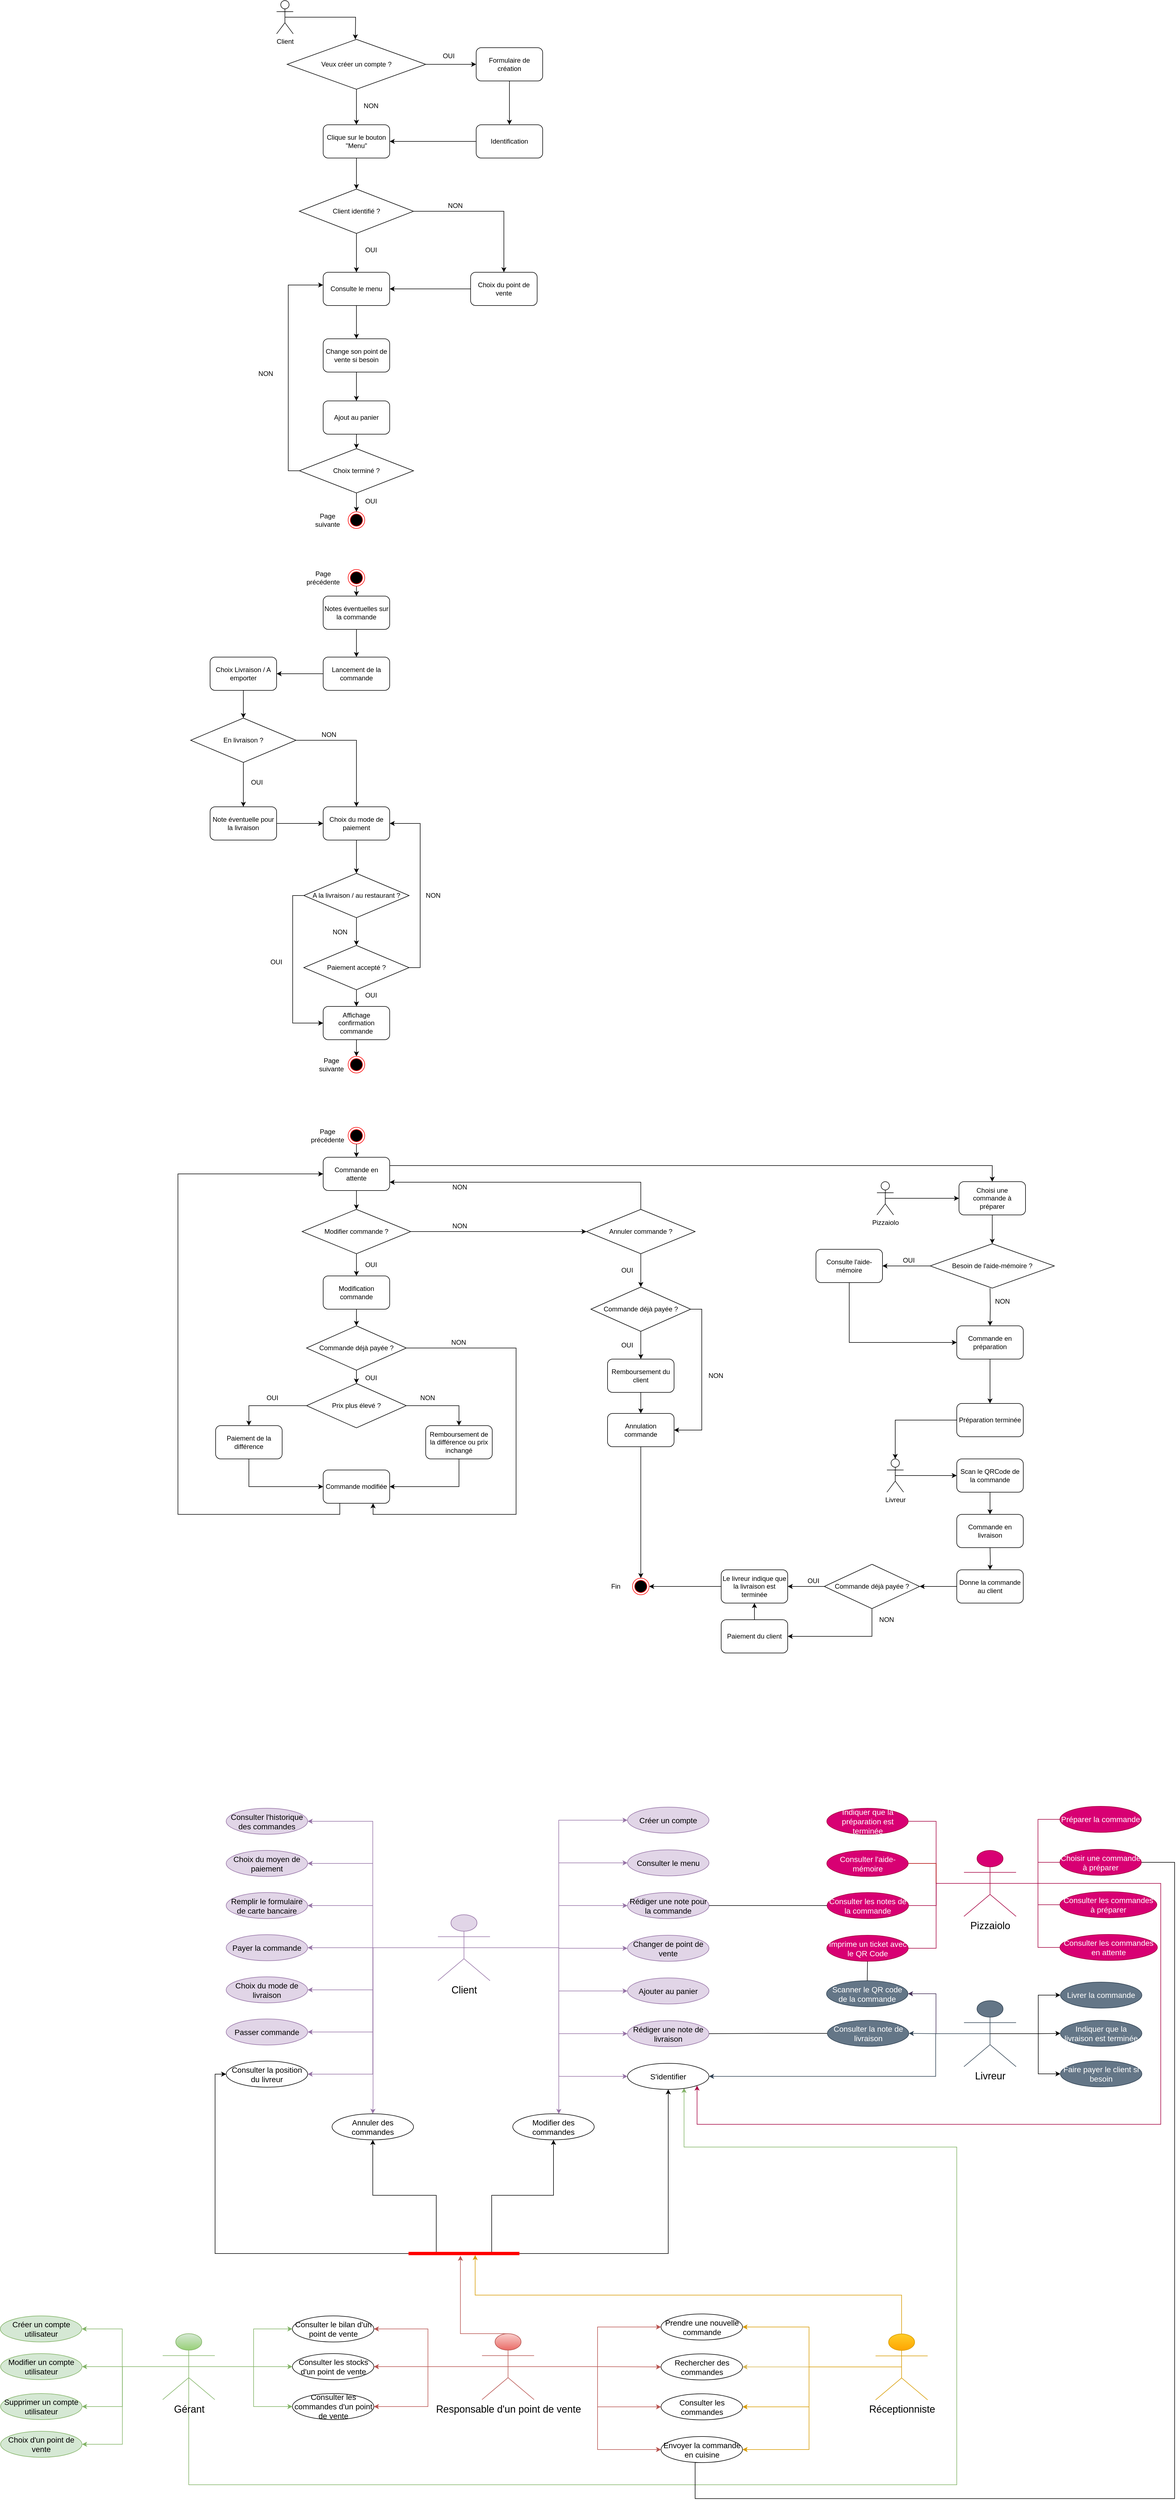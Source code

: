 <mxfile version="20.0.1" type="device"><diagram id="n0IiUN6rWZhKRWl7PbpP" name="Page-1"><mxGraphModel dx="4353" dy="2447" grid="0" gridSize="10" guides="1" tooltips="1" connect="1" arrows="1" fold="1" page="0" pageScale="1" pageWidth="827" pageHeight="1169" math="0" shadow="0"><root><mxCell id="0"/><mxCell id="1" parent="0"/><mxCell id="e_oXtsIyOzYuFIRw9-qw-7" style="edgeStyle=orthogonalEdgeStyle;rounded=0;orthogonalLoop=1;jettySize=auto;html=1;exitX=1;exitY=0.5;exitDx=0;exitDy=0;" parent="1" source="e_oXtsIyOzYuFIRw9-qw-2" target="e_oXtsIyOzYuFIRw9-qw-6" edge="1"><mxGeometry relative="1" as="geometry"/></mxCell><mxCell id="e_oXtsIyOzYuFIRw9-qw-274" style="edgeStyle=orthogonalEdgeStyle;rounded=0;orthogonalLoop=1;jettySize=auto;html=1;exitX=0.5;exitY=1;exitDx=0;exitDy=0;entryX=0.5;entryY=0;entryDx=0;entryDy=0;" parent="1" source="e_oXtsIyOzYuFIRw9-qw-2" target="e_oXtsIyOzYuFIRw9-qw-273" edge="1"><mxGeometry relative="1" as="geometry"/></mxCell><mxCell id="e_oXtsIyOzYuFIRw9-qw-2" value="Veux créer un compte ?" style="rhombus;whiteSpace=wrap;html=1;" parent="1" vertex="1"><mxGeometry x="287" y="-140" width="250" height="90" as="geometry"/></mxCell><mxCell id="e_oXtsIyOzYuFIRw9-qw-253" style="edgeStyle=orthogonalEdgeStyle;rounded=0;orthogonalLoop=1;jettySize=auto;html=1;exitX=0.5;exitY=0.5;exitDx=0;exitDy=0;exitPerimeter=0;" parent="1" source="e_oXtsIyOzYuFIRw9-qw-3" edge="1"><mxGeometry relative="1" as="geometry"><mxPoint x="410" y="-140" as="targetPoint"/></mxGeometry></mxCell><mxCell id="e_oXtsIyOzYuFIRw9-qw-3" value="Client" style="shape=umlActor;verticalLabelPosition=bottom;verticalAlign=top;html=1;" parent="1" vertex="1"><mxGeometry x="268" y="-210" width="30" height="60" as="geometry"/></mxCell><mxCell id="e_oXtsIyOzYuFIRw9-qw-256" style="edgeStyle=orthogonalEdgeStyle;rounded=0;orthogonalLoop=1;jettySize=auto;html=1;exitX=0.5;exitY=1;exitDx=0;exitDy=0;" parent="1" source="e_oXtsIyOzYuFIRw9-qw-6" target="e_oXtsIyOzYuFIRw9-qw-255" edge="1"><mxGeometry relative="1" as="geometry"/></mxCell><mxCell id="e_oXtsIyOzYuFIRw9-qw-6" value="Formulaire de création" style="rounded=1;whiteSpace=wrap;html=1;" parent="1" vertex="1"><mxGeometry x="628" y="-125" width="120" height="60" as="geometry"/></mxCell><mxCell id="e_oXtsIyOzYuFIRw9-qw-8" value="OUI" style="text;html=1;align=center;verticalAlign=middle;resizable=0;points=[];autosize=1;strokeColor=none;fillColor=none;" parent="1" vertex="1"><mxGeometry x="558" y="-120" width="40" height="20" as="geometry"/></mxCell><mxCell id="e_oXtsIyOzYuFIRw9-qw-10" value="NON" style="text;html=1;align=center;verticalAlign=middle;resizable=0;points=[];autosize=1;strokeColor=none;fillColor=none;" parent="1" vertex="1"><mxGeometry x="418" y="-30" width="40" height="20" as="geometry"/></mxCell><mxCell id="e_oXtsIyOzYuFIRw9-qw-279" style="edgeStyle=orthogonalEdgeStyle;rounded=0;orthogonalLoop=1;jettySize=auto;html=1;exitX=0.5;exitY=1;exitDx=0;exitDy=0;entryX=0.5;entryY=0;entryDx=0;entryDy=0;" parent="1" source="e_oXtsIyOzYuFIRw9-qw-11" target="e_oXtsIyOzYuFIRw9-qw-269" edge="1"><mxGeometry relative="1" as="geometry"/></mxCell><mxCell id="e_oXtsIyOzYuFIRw9-qw-11" value="Consulte le menu" style="rounded=1;whiteSpace=wrap;html=1;" parent="1" vertex="1"><mxGeometry x="352" y="280" width="120" height="60" as="geometry"/></mxCell><mxCell id="e_oXtsIyOzYuFIRw9-qw-16" style="edgeStyle=orthogonalEdgeStyle;rounded=0;orthogonalLoop=1;jettySize=auto;html=1;exitX=0.5;exitY=1;exitDx=0;exitDy=0;entryX=0.5;entryY=0;entryDx=0;entryDy=0;" parent="1" source="e_oXtsIyOzYuFIRw9-qw-12" target="e_oXtsIyOzYuFIRw9-qw-15" edge="1"><mxGeometry relative="1" as="geometry"/></mxCell><mxCell id="e_oXtsIyOzYuFIRw9-qw-12" value="Ajout au panier" style="rounded=1;whiteSpace=wrap;html=1;" parent="1" vertex="1"><mxGeometry x="352" y="512" width="120" height="60" as="geometry"/></mxCell><mxCell id="e_oXtsIyOzYuFIRw9-qw-203" style="edgeStyle=orthogonalEdgeStyle;rounded=0;orthogonalLoop=1;jettySize=auto;html=1;exitX=0;exitY=0.5;exitDx=0;exitDy=0;entryX=0;entryY=0.383;entryDx=0;entryDy=0;entryPerimeter=0;" parent="1" source="e_oXtsIyOzYuFIRw9-qw-15" target="e_oXtsIyOzYuFIRw9-qw-11" edge="1"><mxGeometry relative="1" as="geometry"/></mxCell><mxCell id="e_oXtsIyOzYuFIRw9-qw-291" style="edgeStyle=orthogonalEdgeStyle;rounded=0;orthogonalLoop=1;jettySize=auto;html=1;exitX=0.5;exitY=1;exitDx=0;exitDy=0;entryX=0.5;entryY=0;entryDx=0;entryDy=0;" parent="1" source="e_oXtsIyOzYuFIRw9-qw-15" target="e_oXtsIyOzYuFIRw9-qw-290" edge="1"><mxGeometry relative="1" as="geometry"/></mxCell><mxCell id="e_oXtsIyOzYuFIRw9-qw-15" value="Choix terminé ?" style="rhombus;whiteSpace=wrap;html=1;" parent="1" vertex="1"><mxGeometry x="309" y="598" width="206" height="80" as="geometry"/></mxCell><mxCell id="e_oXtsIyOzYuFIRw9-qw-18" value="NON" style="text;html=1;align=center;verticalAlign=middle;resizable=0;points=[];autosize=1;strokeColor=none;fillColor=none;" parent="1" vertex="1"><mxGeometry x="228" y="453" width="40" height="20" as="geometry"/></mxCell><mxCell id="e_oXtsIyOzYuFIRw9-qw-177" style="edgeStyle=orthogonalEdgeStyle;rounded=0;orthogonalLoop=1;jettySize=auto;html=1;exitX=0;exitY=0.5;exitDx=0;exitDy=0;entryX=1;entryY=0.5;entryDx=0;entryDy=0;" parent="1" source="e_oXtsIyOzYuFIRw9-qw-20" target="e_oXtsIyOzYuFIRw9-qw-176" edge="1"><mxGeometry relative="1" as="geometry"/></mxCell><mxCell id="e_oXtsIyOzYuFIRw9-qw-20" value="Lancement de la commande" style="rounded=1;whiteSpace=wrap;html=1;" parent="1" vertex="1"><mxGeometry x="352" y="974" width="120" height="60" as="geometry"/></mxCell><mxCell id="e_oXtsIyOzYuFIRw9-qw-211" style="edgeStyle=orthogonalEdgeStyle;rounded=0;orthogonalLoop=1;jettySize=auto;html=1;exitX=0.5;exitY=1;exitDx=0;exitDy=0;entryX=0.5;entryY=0;entryDx=0;entryDy=0;" parent="1" source="e_oXtsIyOzYuFIRw9-qw-22" target="e_oXtsIyOzYuFIRw9-qw-191" edge="1"><mxGeometry relative="1" as="geometry"/></mxCell><mxCell id="e_oXtsIyOzYuFIRw9-qw-22" value="Choix du mode de paiement" style="rounded=1;whiteSpace=wrap;html=1;" parent="1" vertex="1"><mxGeometry x="352" y="1244" width="120" height="60" as="geometry"/></mxCell><mxCell id="e_oXtsIyOzYuFIRw9-qw-185" style="edgeStyle=orthogonalEdgeStyle;rounded=0;orthogonalLoop=1;jettySize=auto;html=1;exitX=1;exitY=0.5;exitDx=0;exitDy=0;entryX=0;entryY=0.5;entryDx=0;entryDy=0;" parent="1" source="e_oXtsIyOzYuFIRw9-qw-24" target="e_oXtsIyOzYuFIRw9-qw-22" edge="1"><mxGeometry relative="1" as="geometry"/></mxCell><mxCell id="e_oXtsIyOzYuFIRw9-qw-24" value="Note éventuelle pour la livraison" style="rounded=1;whiteSpace=wrap;html=1;" parent="1" vertex="1"><mxGeometry x="148" y="1244" width="120" height="60" as="geometry"/></mxCell><mxCell id="e_oXtsIyOzYuFIRw9-qw-37" value="NON" style="text;html=1;align=center;verticalAlign=middle;resizable=0;points=[];autosize=1;strokeColor=none;fillColor=none;" parent="1" vertex="1"><mxGeometry x="576" y="2200" width="40" height="20" as="geometry"/></mxCell><mxCell id="e_oXtsIyOzYuFIRw9-qw-40" value="OUI" style="text;html=1;align=center;verticalAlign=middle;resizable=0;points=[];autosize=1;strokeColor=none;fillColor=none;" parent="1" vertex="1"><mxGeometry x="418" y="2264" width="40" height="20" as="geometry"/></mxCell><mxCell id="e_oXtsIyOzYuFIRw9-qw-452" style="edgeStyle=orthogonalEdgeStyle;rounded=0;orthogonalLoop=1;jettySize=auto;html=1;exitX=0.5;exitY=1;exitDx=0;exitDy=0;entryX=0.5;entryY=0;entryDx=0;entryDy=0;" parent="1" source="e_oXtsIyOzYuFIRw9-qw-53" target="e_oXtsIyOzYuFIRw9-qw-450" edge="1"><mxGeometry relative="1" as="geometry"/></mxCell><mxCell id="e_oXtsIyOzYuFIRw9-qw-53" value="Annulation commande" style="rounded=1;whiteSpace=wrap;html=1;" parent="1" vertex="1"><mxGeometry x="865" y="2338" width="120" height="60" as="geometry"/></mxCell><mxCell id="e_oXtsIyOzYuFIRw9-qw-57" value="NON" style="text;html=1;align=center;verticalAlign=middle;resizable=0;points=[];autosize=1;strokeColor=none;fillColor=none;" parent="1" vertex="1"><mxGeometry x="1040" y="2260" width="40" height="20" as="geometry"/></mxCell><mxCell id="e_oXtsIyOzYuFIRw9-qw-59" value="OUI" style="text;html=1;align=center;verticalAlign=middle;resizable=0;points=[];autosize=1;strokeColor=none;fillColor=none;" parent="1" vertex="1"><mxGeometry x="880" y="2070" width="40" height="20" as="geometry"/></mxCell><mxCell id="e_oXtsIyOzYuFIRw9-qw-60" value="OUI" style="text;html=1;align=center;verticalAlign=middle;resizable=0;points=[];autosize=1;strokeColor=none;fillColor=none;" parent="1" vertex="1"><mxGeometry x="418" y="683" width="40" height="20" as="geometry"/></mxCell><mxCell id="e_oXtsIyOzYuFIRw9-qw-231" style="edgeStyle=orthogonalEdgeStyle;rounded=0;orthogonalLoop=1;jettySize=auto;html=1;exitX=0.5;exitY=0.5;exitDx=0;exitDy=0;exitPerimeter=0;entryX=0;entryY=0.5;entryDx=0;entryDy=0;" parent="1" source="e_oXtsIyOzYuFIRw9-qw-65" target="e_oXtsIyOzYuFIRw9-qw-74" edge="1"><mxGeometry relative="1" as="geometry"/></mxCell><mxCell id="e_oXtsIyOzYuFIRw9-qw-65" value="Pizzaiolo" style="shape=umlActor;verticalLabelPosition=bottom;verticalAlign=top;html=1;outlineConnect=0;" parent="1" vertex="1"><mxGeometry x="1351" y="1920" width="30" height="60" as="geometry"/></mxCell><mxCell id="e_oXtsIyOzYuFIRw9-qw-233" style="edgeStyle=orthogonalEdgeStyle;rounded=0;orthogonalLoop=1;jettySize=auto;html=1;exitX=0.5;exitY=1;exitDx=0;exitDy=0;entryX=0.5;entryY=0;entryDx=0;entryDy=0;" parent="1" source="e_oXtsIyOzYuFIRw9-qw-74" target="e_oXtsIyOzYuFIRw9-qw-76" edge="1"><mxGeometry relative="1" as="geometry"/></mxCell><mxCell id="e_oXtsIyOzYuFIRw9-qw-74" value="Choisi une commande à préparer" style="rounded=1;whiteSpace=wrap;html=1;" parent="1" vertex="1"><mxGeometry x="1499" y="1920" width="120" height="60" as="geometry"/></mxCell><mxCell id="e_oXtsIyOzYuFIRw9-qw-83" style="edgeStyle=orthogonalEdgeStyle;rounded=0;orthogonalLoop=1;jettySize=auto;html=1;exitX=0.5;exitY=1;exitDx=0;exitDy=0;entryX=0.5;entryY=0;entryDx=0;entryDy=0;" parent="1" target="e_oXtsIyOzYuFIRw9-qw-79" edge="1"><mxGeometry relative="1" as="geometry"><mxPoint x="1555" y="2112" as="sourcePoint"/></mxGeometry></mxCell><mxCell id="e_oXtsIyOzYuFIRw9-qw-198" style="edgeStyle=orthogonalEdgeStyle;rounded=0;orthogonalLoop=1;jettySize=auto;html=1;exitX=0;exitY=0.5;exitDx=0;exitDy=0;" parent="1" source="e_oXtsIyOzYuFIRw9-qw-76" target="e_oXtsIyOzYuFIRw9-qw-78" edge="1"><mxGeometry relative="1" as="geometry"/></mxCell><mxCell id="e_oXtsIyOzYuFIRw9-qw-76" value="Besoin de l'aide-mémoire ?" style="rhombus;whiteSpace=wrap;html=1;" parent="1" vertex="1"><mxGeometry x="1447" y="2032" width="224" height="80" as="geometry"/></mxCell><mxCell id="e_oXtsIyOzYuFIRw9-qw-82" style="edgeStyle=orthogonalEdgeStyle;rounded=0;orthogonalLoop=1;jettySize=auto;html=1;exitX=0.5;exitY=1;exitDx=0;exitDy=0;entryX=0;entryY=0.5;entryDx=0;entryDy=0;" parent="1" source="e_oXtsIyOzYuFIRw9-qw-78" target="e_oXtsIyOzYuFIRw9-qw-79" edge="1"><mxGeometry relative="1" as="geometry"/></mxCell><mxCell id="e_oXtsIyOzYuFIRw9-qw-78" value="Consulte l'aide-mémoire" style="rounded=1;whiteSpace=wrap;html=1;" parent="1" vertex="1"><mxGeometry x="1241" y="2042" width="120" height="60" as="geometry"/></mxCell><mxCell id="e_oXtsIyOzYuFIRw9-qw-86" style="edgeStyle=orthogonalEdgeStyle;rounded=0;orthogonalLoop=1;jettySize=auto;html=1;exitX=0.5;exitY=1;exitDx=0;exitDy=0;entryX=0.5;entryY=0;entryDx=0;entryDy=0;" parent="1" source="e_oXtsIyOzYuFIRw9-qw-79" target="e_oXtsIyOzYuFIRw9-qw-85" edge="1"><mxGeometry relative="1" as="geometry"/></mxCell><mxCell id="e_oXtsIyOzYuFIRw9-qw-79" value="Commande en préparation" style="rounded=1;whiteSpace=wrap;html=1;" parent="1" vertex="1"><mxGeometry x="1495" y="2180" width="120" height="60" as="geometry"/></mxCell><mxCell id="e_oXtsIyOzYuFIRw9-qw-81" value="OUI" style="text;html=1;align=center;verticalAlign=middle;resizable=0;points=[];autosize=1;strokeColor=none;fillColor=none;" parent="1" vertex="1"><mxGeometry x="1388" y="2052" width="40" height="20" as="geometry"/></mxCell><mxCell id="e_oXtsIyOzYuFIRw9-qw-84" value="NON" style="text;html=1;align=center;verticalAlign=middle;resizable=0;points=[];autosize=1;strokeColor=none;fillColor=none;" parent="1" vertex="1"><mxGeometry x="1557" y="2126" width="40" height="20" as="geometry"/></mxCell><mxCell id="e_oXtsIyOzYuFIRw9-qw-235" style="edgeStyle=orthogonalEdgeStyle;rounded=0;orthogonalLoop=1;jettySize=auto;html=1;exitX=0;exitY=0.5;exitDx=0;exitDy=0;entryX=0.5;entryY=0;entryDx=0;entryDy=0;entryPerimeter=0;" parent="1" source="e_oXtsIyOzYuFIRw9-qw-85" target="e_oXtsIyOzYuFIRw9-qw-87" edge="1"><mxGeometry relative="1" as="geometry"/></mxCell><mxCell id="e_oXtsIyOzYuFIRw9-qw-85" value="Préparation terminée" style="rounded=1;whiteSpace=wrap;html=1;" parent="1" vertex="1"><mxGeometry x="1495" y="2320" width="120" height="60" as="geometry"/></mxCell><mxCell id="e_oXtsIyOzYuFIRw9-qw-237" style="edgeStyle=orthogonalEdgeStyle;rounded=0;orthogonalLoop=1;jettySize=auto;html=1;exitX=0.5;exitY=0.5;exitDx=0;exitDy=0;exitPerimeter=0;entryX=0;entryY=0.5;entryDx=0;entryDy=0;" parent="1" source="e_oXtsIyOzYuFIRw9-qw-87" target="e_oXtsIyOzYuFIRw9-qw-89" edge="1"><mxGeometry relative="1" as="geometry"/></mxCell><mxCell id="e_oXtsIyOzYuFIRw9-qw-87" value="Livreur" style="shape=umlActor;verticalLabelPosition=bottom;verticalAlign=top;html=1;outlineConnect=0;" parent="1" vertex="1"><mxGeometry x="1369" y="2420" width="30" height="60" as="geometry"/></mxCell><mxCell id="e_oXtsIyOzYuFIRw9-qw-92" style="edgeStyle=orthogonalEdgeStyle;rounded=0;orthogonalLoop=1;jettySize=auto;html=1;exitX=0.5;exitY=1;exitDx=0;exitDy=0;entryX=0.5;entryY=0;entryDx=0;entryDy=0;" parent="1" source="e_oXtsIyOzYuFIRw9-qw-89" target="e_oXtsIyOzYuFIRw9-qw-91" edge="1"><mxGeometry relative="1" as="geometry"/></mxCell><mxCell id="e_oXtsIyOzYuFIRw9-qw-89" value="Scan le QRCode de la commande" style="rounded=1;whiteSpace=wrap;html=1;" parent="1" vertex="1"><mxGeometry x="1495" y="2420" width="120" height="60" as="geometry"/></mxCell><mxCell id="e_oXtsIyOzYuFIRw9-qw-96" style="edgeStyle=orthogonalEdgeStyle;rounded=0;orthogonalLoop=1;jettySize=auto;html=1;exitX=0.5;exitY=1;exitDx=0;exitDy=0;entryX=0.5;entryY=0;entryDx=0;entryDy=0;" parent="1" target="e_oXtsIyOzYuFIRw9-qw-95" edge="1"><mxGeometry relative="1" as="geometry"><mxPoint x="1555" y="2580" as="sourcePoint"/></mxGeometry></mxCell><mxCell id="e_oXtsIyOzYuFIRw9-qw-91" value="Commande en livraison" style="rounded=1;whiteSpace=wrap;html=1;" parent="1" vertex="1"><mxGeometry x="1495" y="2520" width="120" height="60" as="geometry"/></mxCell><mxCell id="e_oXtsIyOzYuFIRw9-qw-447" style="edgeStyle=orthogonalEdgeStyle;rounded=0;orthogonalLoop=1;jettySize=auto;html=1;exitX=0;exitY=0.5;exitDx=0;exitDy=0;entryX=1;entryY=0.5;entryDx=0;entryDy=0;" parent="1" source="e_oXtsIyOzYuFIRw9-qw-95" target="e_oXtsIyOzYuFIRw9-qw-446" edge="1"><mxGeometry relative="1" as="geometry"/></mxCell><mxCell id="e_oXtsIyOzYuFIRw9-qw-95" value="Donne la commande au client" style="rounded=1;whiteSpace=wrap;html=1;" parent="1" vertex="1"><mxGeometry x="1495" y="2620" width="120" height="60" as="geometry"/></mxCell><mxCell id="e_oXtsIyOzYuFIRw9-qw-102" value="OUI" style="text;html=1;align=center;verticalAlign=middle;resizable=0;points=[];autosize=1;strokeColor=none;fillColor=none;" parent="1" vertex="1"><mxGeometry x="1216" y="2630" width="40" height="20" as="geometry"/></mxCell><mxCell id="e_oXtsIyOzYuFIRw9-qw-104" value="NON" style="text;html=1;align=center;verticalAlign=middle;resizable=0;points=[];autosize=1;strokeColor=none;fillColor=none;" parent="1" vertex="1"><mxGeometry x="1348" y="2700" width="40" height="20" as="geometry"/></mxCell><mxCell id="e_oXtsIyOzYuFIRw9-qw-226" style="edgeStyle=orthogonalEdgeStyle;rounded=0;orthogonalLoop=1;jettySize=auto;html=1;exitX=1;exitY=0.5;exitDx=0;exitDy=0;entryX=1;entryY=0.5;entryDx=0;entryDy=0;" parent="1" source="e_oXtsIyOzYuFIRw9-qw-106" target="e_oXtsIyOzYuFIRw9-qw-22" edge="1"><mxGeometry relative="1" as="geometry"/></mxCell><mxCell id="e_oXtsIyOzYuFIRw9-qw-283" style="edgeStyle=orthogonalEdgeStyle;rounded=0;orthogonalLoop=1;jettySize=auto;html=1;exitX=0.5;exitY=1;exitDx=0;exitDy=0;entryX=0.5;entryY=0;entryDx=0;entryDy=0;" parent="1" source="e_oXtsIyOzYuFIRw9-qw-106" target="e_oXtsIyOzYuFIRw9-qw-282" edge="1"><mxGeometry relative="1" as="geometry"/></mxCell><mxCell id="e_oXtsIyOzYuFIRw9-qw-106" value="Paiement accepté ?" style="rhombus;whiteSpace=wrap;html=1;" parent="1" vertex="1"><mxGeometry x="317" y="1494" width="190" height="80" as="geometry"/></mxCell><mxCell id="e_oXtsIyOzYuFIRw9-qw-112" value="OUI" style="text;html=1;align=center;verticalAlign=middle;resizable=0;points=[];autosize=1;strokeColor=none;fillColor=none;" parent="1" vertex="1"><mxGeometry x="418" y="1574" width="40" height="20" as="geometry"/></mxCell><mxCell id="e_oXtsIyOzYuFIRw9-qw-114" value="NON" style="text;html=1;align=center;verticalAlign=middle;resizable=0;points=[];autosize=1;strokeColor=none;fillColor=none;" parent="1" vertex="1"><mxGeometry x="362" y="1460" width="40" height="20" as="geometry"/></mxCell><mxCell id="e_oXtsIyOzYuFIRw9-qw-159" value="OUI" style="text;html=1;align=center;verticalAlign=middle;resizable=0;points=[];autosize=1;strokeColor=none;fillColor=none;" parent="1" vertex="1"><mxGeometry x="880" y="2205" width="40" height="20" as="geometry"/></mxCell><mxCell id="e_oXtsIyOzYuFIRw9-qw-160" value="NON" style="text;html=1;align=center;verticalAlign=middle;resizable=0;points=[];autosize=1;strokeColor=none;fillColor=none;" parent="1" vertex="1"><mxGeometry x="578" y="1920" width="40" height="20" as="geometry"/></mxCell><mxCell id="e_oXtsIyOzYuFIRw9-qw-175" style="edgeStyle=orthogonalEdgeStyle;rounded=0;orthogonalLoop=1;jettySize=auto;html=1;exitX=0.5;exitY=1;exitDx=0;exitDy=0;entryX=0.5;entryY=0;entryDx=0;entryDy=0;" parent="1" source="e_oXtsIyOzYuFIRw9-qw-173" edge="1"><mxGeometry relative="1" as="geometry"><mxPoint x="412" y="974" as="targetPoint"/></mxGeometry></mxCell><mxCell id="e_oXtsIyOzYuFIRw9-qw-173" value="Notes éventuelles sur la commande" style="rounded=1;whiteSpace=wrap;html=1;" parent="1" vertex="1"><mxGeometry x="352" y="864" width="120" height="60" as="geometry"/></mxCell><mxCell id="e_oXtsIyOzYuFIRw9-qw-179" style="edgeStyle=orthogonalEdgeStyle;rounded=0;orthogonalLoop=1;jettySize=auto;html=1;exitX=0.5;exitY=1;exitDx=0;exitDy=0;entryX=0.5;entryY=0;entryDx=0;entryDy=0;" parent="1" source="e_oXtsIyOzYuFIRw9-qw-176" target="e_oXtsIyOzYuFIRw9-qw-178" edge="1"><mxGeometry relative="1" as="geometry"/></mxCell><mxCell id="e_oXtsIyOzYuFIRw9-qw-176" value="Choix Livraison / A emporter" style="rounded=1;whiteSpace=wrap;html=1;" parent="1" vertex="1"><mxGeometry x="148" y="974" width="120" height="60" as="geometry"/></mxCell><mxCell id="e_oXtsIyOzYuFIRw9-qw-180" style="edgeStyle=orthogonalEdgeStyle;rounded=0;orthogonalLoop=1;jettySize=auto;html=1;exitX=0.5;exitY=1;exitDx=0;exitDy=0;entryX=0.5;entryY=0;entryDx=0;entryDy=0;" parent="1" source="e_oXtsIyOzYuFIRw9-qw-178" target="e_oXtsIyOzYuFIRw9-qw-24" edge="1"><mxGeometry relative="1" as="geometry"/></mxCell><mxCell id="e_oXtsIyOzYuFIRw9-qw-183" style="edgeStyle=orthogonalEdgeStyle;rounded=0;orthogonalLoop=1;jettySize=auto;html=1;exitX=1;exitY=0.5;exitDx=0;exitDy=0;entryX=0.5;entryY=0;entryDx=0;entryDy=0;" parent="1" source="e_oXtsIyOzYuFIRw9-qw-178" target="e_oXtsIyOzYuFIRw9-qw-22" edge="1"><mxGeometry relative="1" as="geometry"/></mxCell><mxCell id="e_oXtsIyOzYuFIRw9-qw-178" value="En livraison ?" style="rhombus;whiteSpace=wrap;html=1;" parent="1" vertex="1"><mxGeometry x="113" y="1084" width="190" height="80" as="geometry"/></mxCell><mxCell id="e_oXtsIyOzYuFIRw9-qw-181" value="OUI" style="text;html=1;align=center;verticalAlign=middle;resizable=0;points=[];autosize=1;strokeColor=none;fillColor=none;" parent="1" vertex="1"><mxGeometry x="212" y="1190" width="40" height="20" as="geometry"/></mxCell><mxCell id="e_oXtsIyOzYuFIRw9-qw-184" value="NON" style="text;html=1;align=center;verticalAlign=middle;resizable=0;points=[];autosize=1;strokeColor=none;fillColor=none;" parent="1" vertex="1"><mxGeometry x="342" y="1104" width="40" height="20" as="geometry"/></mxCell><mxCell id="e_oXtsIyOzYuFIRw9-qw-220" style="edgeStyle=orthogonalEdgeStyle;rounded=0;orthogonalLoop=1;jettySize=auto;html=1;exitX=0.5;exitY=1;exitDx=0;exitDy=0;entryX=0.5;entryY=0;entryDx=0;entryDy=0;" parent="1" source="e_oXtsIyOzYuFIRw9-qw-191" target="e_oXtsIyOzYuFIRw9-qw-106" edge="1"><mxGeometry relative="1" as="geometry"/></mxCell><mxCell id="e_oXtsIyOzYuFIRw9-qw-284" style="edgeStyle=orthogonalEdgeStyle;rounded=0;orthogonalLoop=1;jettySize=auto;html=1;exitX=0;exitY=0.5;exitDx=0;exitDy=0;entryX=0;entryY=0.5;entryDx=0;entryDy=0;" parent="1" source="e_oXtsIyOzYuFIRw9-qw-191" target="e_oXtsIyOzYuFIRw9-qw-282" edge="1"><mxGeometry relative="1" as="geometry"/></mxCell><mxCell id="e_oXtsIyOzYuFIRw9-qw-191" value="A la livraison / au restaurant ?" style="rhombus;whiteSpace=wrap;html=1;" parent="1" vertex="1"><mxGeometry x="317" y="1364" width="190" height="80" as="geometry"/></mxCell><mxCell id="e_oXtsIyOzYuFIRw9-qw-195" value="NON" style="text;html=1;align=center;verticalAlign=middle;resizable=0;points=[];autosize=1;strokeColor=none;fillColor=none;" parent="1" vertex="1"><mxGeometry x="530" y="1394" width="40" height="20" as="geometry"/></mxCell><mxCell id="e_oXtsIyOzYuFIRw9-qw-196" value="OUI" style="text;html=1;align=center;verticalAlign=middle;resizable=0;points=[];autosize=1;strokeColor=none;fillColor=none;" parent="1" vertex="1"><mxGeometry x="247" y="1514" width="40" height="20" as="geometry"/></mxCell><mxCell id="e_oXtsIyOzYuFIRw9-qw-408" style="edgeStyle=orthogonalEdgeStyle;rounded=0;orthogonalLoop=1;jettySize=auto;html=1;exitX=0.5;exitY=1;exitDx=0;exitDy=0;" parent="1" source="e_oXtsIyOzYuFIRw9-qw-223" target="e_oXtsIyOzYuFIRw9-qw-407" edge="1"><mxGeometry relative="1" as="geometry"/></mxCell><mxCell id="e_oXtsIyOzYuFIRw9-qw-441" style="edgeStyle=orthogonalEdgeStyle;rounded=0;orthogonalLoop=1;jettySize=auto;html=1;exitX=1;exitY=0.25;exitDx=0;exitDy=0;entryX=0.5;entryY=0;entryDx=0;entryDy=0;" parent="1" source="e_oXtsIyOzYuFIRw9-qw-223" target="e_oXtsIyOzYuFIRw9-qw-74" edge="1"><mxGeometry relative="1" as="geometry"/></mxCell><mxCell id="e_oXtsIyOzYuFIRw9-qw-223" value="Commande en attente" style="rounded=1;whiteSpace=wrap;html=1;" parent="1" vertex="1"><mxGeometry x="352" y="1876" width="120" height="60" as="geometry"/></mxCell><mxCell id="e_oXtsIyOzYuFIRw9-qw-276" style="edgeStyle=orthogonalEdgeStyle;rounded=0;orthogonalLoop=1;jettySize=auto;html=1;exitX=0;exitY=0.5;exitDx=0;exitDy=0;" parent="1" source="e_oXtsIyOzYuFIRw9-qw-255" target="e_oXtsIyOzYuFIRw9-qw-273" edge="1"><mxGeometry relative="1" as="geometry"/></mxCell><mxCell id="e_oXtsIyOzYuFIRw9-qw-255" value="Identification" style="rounded=1;whiteSpace=wrap;html=1;" parent="1" vertex="1"><mxGeometry x="628" y="14" width="120" height="60" as="geometry"/></mxCell><mxCell id="e_oXtsIyOzYuFIRw9-qw-278" style="edgeStyle=orthogonalEdgeStyle;rounded=0;orthogonalLoop=1;jettySize=auto;html=1;exitX=0.5;exitY=1;exitDx=0;exitDy=0;entryX=0.5;entryY=0;entryDx=0;entryDy=0;" parent="1" source="e_oXtsIyOzYuFIRw9-qw-261" target="e_oXtsIyOzYuFIRw9-qw-11" edge="1"><mxGeometry relative="1" as="geometry"/></mxCell><mxCell id="e_oXtsIyOzYuFIRw9-qw-280" style="edgeStyle=orthogonalEdgeStyle;rounded=0;orthogonalLoop=1;jettySize=auto;html=1;exitX=1;exitY=0.5;exitDx=0;exitDy=0;entryX=0.5;entryY=0;entryDx=0;entryDy=0;" parent="1" source="e_oXtsIyOzYuFIRw9-qw-261" target="e_oXtsIyOzYuFIRw9-qw-264" edge="1"><mxGeometry relative="1" as="geometry"/></mxCell><mxCell id="e_oXtsIyOzYuFIRw9-qw-261" value="Client identifié ?" style="rhombus;whiteSpace=wrap;html=1;" parent="1" vertex="1"><mxGeometry x="309" y="130" width="206" height="80" as="geometry"/></mxCell><mxCell id="e_oXtsIyOzYuFIRw9-qw-281" style="edgeStyle=orthogonalEdgeStyle;rounded=0;orthogonalLoop=1;jettySize=auto;html=1;exitX=0;exitY=0.5;exitDx=0;exitDy=0;entryX=1;entryY=0.5;entryDx=0;entryDy=0;" parent="1" source="e_oXtsIyOzYuFIRw9-qw-264" target="e_oXtsIyOzYuFIRw9-qw-11" edge="1"><mxGeometry relative="1" as="geometry"/></mxCell><mxCell id="e_oXtsIyOzYuFIRw9-qw-264" value="Choix du point de vente" style="rounded=1;whiteSpace=wrap;html=1;" parent="1" vertex="1"><mxGeometry x="618" y="280" width="120" height="60" as="geometry"/></mxCell><mxCell id="e_oXtsIyOzYuFIRw9-qw-266" value="NON" style="text;html=1;align=center;verticalAlign=middle;resizable=0;points=[];autosize=1;strokeColor=none;fillColor=none;" parent="1" vertex="1"><mxGeometry x="570" y="150" width="40" height="20" as="geometry"/></mxCell><mxCell id="e_oXtsIyOzYuFIRw9-qw-268" value="OUI" style="text;html=1;align=center;verticalAlign=middle;resizable=0;points=[];autosize=1;strokeColor=none;fillColor=none;" parent="1" vertex="1"><mxGeometry x="418" y="230" width="40" height="20" as="geometry"/></mxCell><mxCell id="e_oXtsIyOzYuFIRw9-qw-271" style="edgeStyle=orthogonalEdgeStyle;rounded=0;orthogonalLoop=1;jettySize=auto;html=1;exitX=0.5;exitY=1;exitDx=0;exitDy=0;entryX=0.5;entryY=0;entryDx=0;entryDy=0;" parent="1" source="e_oXtsIyOzYuFIRw9-qw-269" target="e_oXtsIyOzYuFIRw9-qw-12" edge="1"><mxGeometry relative="1" as="geometry"/></mxCell><mxCell id="e_oXtsIyOzYuFIRw9-qw-269" value="Change son point de vente si besoin" style="rounded=1;whiteSpace=wrap;html=1;" parent="1" vertex="1"><mxGeometry x="352" y="400" width="120" height="60" as="geometry"/></mxCell><mxCell id="e_oXtsIyOzYuFIRw9-qw-277" style="edgeStyle=orthogonalEdgeStyle;rounded=0;orthogonalLoop=1;jettySize=auto;html=1;exitX=0.5;exitY=1;exitDx=0;exitDy=0;" parent="1" source="e_oXtsIyOzYuFIRw9-qw-273" target="e_oXtsIyOzYuFIRw9-qw-261" edge="1"><mxGeometry relative="1" as="geometry"/></mxCell><mxCell id="e_oXtsIyOzYuFIRw9-qw-273" value="Clique sur le bouton &quot;Menu&quot;" style="rounded=1;whiteSpace=wrap;html=1;" parent="1" vertex="1"><mxGeometry x="352" y="14" width="120" height="60" as="geometry"/></mxCell><mxCell id="e_oXtsIyOzYuFIRw9-qw-299" style="edgeStyle=orthogonalEdgeStyle;rounded=0;orthogonalLoop=1;jettySize=auto;html=1;exitX=0.5;exitY=1;exitDx=0;exitDy=0;entryX=0.5;entryY=0;entryDx=0;entryDy=0;" parent="1" source="e_oXtsIyOzYuFIRw9-qw-282" target="e_oXtsIyOzYuFIRw9-qw-297" edge="1"><mxGeometry relative="1" as="geometry"/></mxCell><mxCell id="e_oXtsIyOzYuFIRw9-qw-282" value="Affichage confirmation commande" style="rounded=1;whiteSpace=wrap;html=1;" parent="1" vertex="1"><mxGeometry x="352" y="1604" width="120" height="60" as="geometry"/></mxCell><mxCell id="e_oXtsIyOzYuFIRw9-qw-290" value="" style="ellipse;html=1;shape=endState;fillColor=#000000;strokeColor=#ff0000;" parent="1" vertex="1"><mxGeometry x="397" y="712" width="30" height="30" as="geometry"/></mxCell><mxCell id="e_oXtsIyOzYuFIRw9-qw-292" value="Page suivante" style="text;html=1;strokeColor=none;fillColor=none;align=center;verticalAlign=middle;whiteSpace=wrap;rounded=0;" parent="1" vertex="1"><mxGeometry x="330" y="712" width="60" height="30" as="geometry"/></mxCell><mxCell id="e_oXtsIyOzYuFIRw9-qw-296" style="edgeStyle=orthogonalEdgeStyle;rounded=0;orthogonalLoop=1;jettySize=auto;html=1;exitX=0.5;exitY=1;exitDx=0;exitDy=0;entryX=0.5;entryY=0;entryDx=0;entryDy=0;" parent="1" source="e_oXtsIyOzYuFIRw9-qw-294" target="e_oXtsIyOzYuFIRw9-qw-173" edge="1"><mxGeometry relative="1" as="geometry"/></mxCell><mxCell id="e_oXtsIyOzYuFIRw9-qw-294" value="" style="ellipse;html=1;shape=endState;fillColor=#000000;strokeColor=#ff0000;" parent="1" vertex="1"><mxGeometry x="397" y="816" width="30" height="30" as="geometry"/></mxCell><mxCell id="e_oXtsIyOzYuFIRw9-qw-295" value="Page précédente" style="text;html=1;strokeColor=none;fillColor=none;align=center;verticalAlign=middle;whiteSpace=wrap;rounded=0;" parent="1" vertex="1"><mxGeometry x="322" y="816" width="60" height="30" as="geometry"/></mxCell><mxCell id="e_oXtsIyOzYuFIRw9-qw-297" value="" style="ellipse;html=1;shape=endState;fillColor=#000000;strokeColor=#ff0000;" parent="1" vertex="1"><mxGeometry x="397" y="1694" width="30" height="30" as="geometry"/></mxCell><mxCell id="e_oXtsIyOzYuFIRw9-qw-298" value="Page suivante" style="text;html=1;strokeColor=none;fillColor=none;align=center;verticalAlign=middle;whiteSpace=wrap;rounded=0;" parent="1" vertex="1"><mxGeometry x="337" y="1694" width="60" height="30" as="geometry"/></mxCell><mxCell id="e_oXtsIyOzYuFIRw9-qw-303" value="" style="edgeStyle=orthogonalEdgeStyle;rounded=0;orthogonalLoop=1;jettySize=auto;html=1;" parent="1" source="e_oXtsIyOzYuFIRw9-qw-302" target="e_oXtsIyOzYuFIRw9-qw-223" edge="1"><mxGeometry relative="1" as="geometry"/></mxCell><mxCell id="e_oXtsIyOzYuFIRw9-qw-302" value="" style="ellipse;html=1;shape=endState;fillColor=#000000;strokeColor=#ff0000;" parent="1" vertex="1"><mxGeometry x="397" y="1822" width="30" height="30" as="geometry"/></mxCell><mxCell id="e_oXtsIyOzYuFIRw9-qw-304" value="Page précédente" style="text;html=1;strokeColor=none;fillColor=none;align=center;verticalAlign=middle;whiteSpace=wrap;rounded=0;" parent="1" vertex="1"><mxGeometry x="330" y="1822" width="60" height="30" as="geometry"/></mxCell><mxCell id="e_oXtsIyOzYuFIRw9-qw-305" value="Fin" style="text;html=1;strokeColor=none;fillColor=none;align=center;verticalAlign=middle;whiteSpace=wrap;rounded=0;" parent="1" vertex="1"><mxGeometry x="850" y="2635" width="60" height="30" as="geometry"/></mxCell><mxCell id="e_oXtsIyOzYuFIRw9-qw-422" style="edgeStyle=orthogonalEdgeStyle;rounded=0;orthogonalLoop=1;jettySize=auto;html=1;exitX=0.5;exitY=1;exitDx=0;exitDy=0;entryX=0;entryY=0.5;entryDx=0;entryDy=0;" parent="1" source="e_oXtsIyOzYuFIRw9-qw-308" target="e_oXtsIyOzYuFIRw9-qw-421" edge="1"><mxGeometry relative="1" as="geometry"/></mxCell><mxCell id="e_oXtsIyOzYuFIRw9-qw-308" value="Paiement de la différence" style="rounded=1;whiteSpace=wrap;html=1;" parent="1" vertex="1"><mxGeometry x="158" y="2360" width="120" height="60" as="geometry"/></mxCell><mxCell id="e_oXtsIyOzYuFIRw9-qw-443" style="edgeStyle=orthogonalEdgeStyle;rounded=0;orthogonalLoop=1;jettySize=auto;html=1;exitX=0.5;exitY=1;exitDx=0;exitDy=0;entryX=0.5;entryY=0;entryDx=0;entryDy=0;" parent="1" source="e_oXtsIyOzYuFIRw9-qw-311" target="e_oXtsIyOzYuFIRw9-qw-53" edge="1"><mxGeometry relative="1" as="geometry"/></mxCell><mxCell id="e_oXtsIyOzYuFIRw9-qw-311" value="Remboursement du client" style="rounded=1;whiteSpace=wrap;html=1;" parent="1" vertex="1"><mxGeometry x="865" y="2240" width="120" height="60" as="geometry"/></mxCell><mxCell id="e_oXtsIyOzYuFIRw9-qw-423" style="edgeStyle=orthogonalEdgeStyle;rounded=0;orthogonalLoop=1;jettySize=auto;html=1;exitX=0.5;exitY=1;exitDx=0;exitDy=0;entryX=1;entryY=0.5;entryDx=0;entryDy=0;" parent="1" source="e_oXtsIyOzYuFIRw9-qw-317" target="e_oXtsIyOzYuFIRw9-qw-421" edge="1"><mxGeometry relative="1" as="geometry"/></mxCell><mxCell id="e_oXtsIyOzYuFIRw9-qw-317" value="Remboursement de la différence ou prix inchangé" style="rounded=1;whiteSpace=wrap;html=1;" parent="1" vertex="1"><mxGeometry x="537" y="2360" width="120" height="60" as="geometry"/></mxCell><mxCell id="e_oXtsIyOzYuFIRw9-qw-320" value="OUI" style="text;html=1;align=center;verticalAlign=middle;resizable=0;points=[];autosize=1;strokeColor=none;fillColor=none;" parent="1" vertex="1"><mxGeometry x="240" y="2300" width="40" height="20" as="geometry"/></mxCell><mxCell id="e_oXtsIyOzYuFIRw9-qw-321" value="NON" style="text;html=1;align=center;verticalAlign=middle;resizable=0;points=[];autosize=1;strokeColor=none;fillColor=none;" parent="1" vertex="1"><mxGeometry x="520" y="2300" width="40" height="20" as="geometry"/></mxCell><mxCell id="e_oXtsIyOzYuFIRw9-qw-411" style="edgeStyle=orthogonalEdgeStyle;rounded=0;orthogonalLoop=1;jettySize=auto;html=1;exitX=0.5;exitY=1;exitDx=0;exitDy=0;entryX=0.5;entryY=0;entryDx=0;entryDy=0;" parent="1" source="e_oXtsIyOzYuFIRw9-qw-407" target="e_oXtsIyOzYuFIRw9-qw-410" edge="1"><mxGeometry relative="1" as="geometry"/></mxCell><mxCell id="e_oXtsIyOzYuFIRw9-qw-426" style="edgeStyle=orthogonalEdgeStyle;rounded=0;orthogonalLoop=1;jettySize=auto;html=1;exitX=1;exitY=0.5;exitDx=0;exitDy=0;entryX=0;entryY=0.5;entryDx=0;entryDy=0;" parent="1" source="e_oXtsIyOzYuFIRw9-qw-407" target="e_oXtsIyOzYuFIRw9-qw-425" edge="1"><mxGeometry relative="1" as="geometry"/></mxCell><mxCell id="e_oXtsIyOzYuFIRw9-qw-407" value="Modifier commande ?" style="rhombus;whiteSpace=wrap;html=1;" parent="1" vertex="1"><mxGeometry x="314" y="1970" width="196" height="80" as="geometry"/></mxCell><mxCell id="e_oXtsIyOzYuFIRw9-qw-415" style="edgeStyle=orthogonalEdgeStyle;rounded=0;orthogonalLoop=1;jettySize=auto;html=1;exitX=0.5;exitY=1;exitDx=0;exitDy=0;" parent="1" source="e_oXtsIyOzYuFIRw9-qw-410" target="e_oXtsIyOzYuFIRw9-qw-414" edge="1"><mxGeometry relative="1" as="geometry"/></mxCell><mxCell id="e_oXtsIyOzYuFIRw9-qw-410" value="Modification commande" style="rounded=1;whiteSpace=wrap;html=1;" parent="1" vertex="1"><mxGeometry x="352" y="2090" width="120" height="60" as="geometry"/></mxCell><mxCell id="e_oXtsIyOzYuFIRw9-qw-412" value="NON" style="text;html=1;align=center;verticalAlign=middle;resizable=0;points=[];autosize=1;strokeColor=none;fillColor=none;" parent="1" vertex="1"><mxGeometry x="578" y="1990" width="40" height="20" as="geometry"/></mxCell><mxCell id="e_oXtsIyOzYuFIRw9-qw-413" value="OUI" style="text;html=1;align=center;verticalAlign=middle;resizable=0;points=[];autosize=1;strokeColor=none;fillColor=none;" parent="1" vertex="1"><mxGeometry x="418" y="2060" width="40" height="20" as="geometry"/></mxCell><mxCell id="e_oXtsIyOzYuFIRw9-qw-417" style="edgeStyle=orthogonalEdgeStyle;rounded=0;orthogonalLoop=1;jettySize=auto;html=1;exitX=0.5;exitY=1;exitDx=0;exitDy=0;entryX=0.5;entryY=0;entryDx=0;entryDy=0;" parent="1" source="e_oXtsIyOzYuFIRw9-qw-414" target="e_oXtsIyOzYuFIRw9-qw-416" edge="1"><mxGeometry relative="1" as="geometry"/></mxCell><mxCell id="e_oXtsIyOzYuFIRw9-qw-435" style="edgeStyle=orthogonalEdgeStyle;rounded=0;orthogonalLoop=1;jettySize=auto;html=1;exitX=1;exitY=0.5;exitDx=0;exitDy=0;entryX=0.75;entryY=1;entryDx=0;entryDy=0;" parent="1" source="e_oXtsIyOzYuFIRw9-qw-414" target="e_oXtsIyOzYuFIRw9-qw-421" edge="1"><mxGeometry relative="1" as="geometry"><Array as="points"><mxPoint x="700" y="2220"/><mxPoint x="700" y="2520"/><mxPoint x="442" y="2520"/></Array></mxGeometry></mxCell><mxCell id="e_oXtsIyOzYuFIRw9-qw-414" value="Commande déjà payée ?" style="rhombus;whiteSpace=wrap;html=1;" parent="1" vertex="1"><mxGeometry x="322" y="2180" width="180" height="80" as="geometry"/></mxCell><mxCell id="e_oXtsIyOzYuFIRw9-qw-419" style="edgeStyle=orthogonalEdgeStyle;rounded=0;orthogonalLoop=1;jettySize=auto;html=1;exitX=0;exitY=0.5;exitDx=0;exitDy=0;entryX=0.5;entryY=0;entryDx=0;entryDy=0;" parent="1" source="e_oXtsIyOzYuFIRw9-qw-416" target="e_oXtsIyOzYuFIRw9-qw-308" edge="1"><mxGeometry relative="1" as="geometry"/></mxCell><mxCell id="e_oXtsIyOzYuFIRw9-qw-420" style="edgeStyle=orthogonalEdgeStyle;rounded=0;orthogonalLoop=1;jettySize=auto;html=1;exitX=1;exitY=0.5;exitDx=0;exitDy=0;entryX=0.5;entryY=0;entryDx=0;entryDy=0;" parent="1" source="e_oXtsIyOzYuFIRw9-qw-416" target="e_oXtsIyOzYuFIRw9-qw-317" edge="1"><mxGeometry relative="1" as="geometry"/></mxCell><mxCell id="e_oXtsIyOzYuFIRw9-qw-416" value="Prix plus élevé ?" style="rhombus;whiteSpace=wrap;html=1;" parent="1" vertex="1"><mxGeometry x="322" y="2284" width="180" height="80" as="geometry"/></mxCell><mxCell id="e_oXtsIyOzYuFIRw9-qw-434" style="edgeStyle=orthogonalEdgeStyle;rounded=0;orthogonalLoop=1;jettySize=auto;html=1;exitX=0.25;exitY=1;exitDx=0;exitDy=0;entryX=0;entryY=0.5;entryDx=0;entryDy=0;" parent="1" source="e_oXtsIyOzYuFIRw9-qw-421" target="e_oXtsIyOzYuFIRw9-qw-223" edge="1"><mxGeometry relative="1" as="geometry"><Array as="points"><mxPoint x="382" y="2520"/><mxPoint x="90" y="2520"/><mxPoint x="90" y="1906"/></Array></mxGeometry></mxCell><mxCell id="e_oXtsIyOzYuFIRw9-qw-421" value="Commande modifiée" style="rounded=1;whiteSpace=wrap;html=1;" parent="1" vertex="1"><mxGeometry x="352" y="2440" width="120" height="60" as="geometry"/></mxCell><mxCell id="e_oXtsIyOzYuFIRw9-qw-428" style="edgeStyle=orthogonalEdgeStyle;rounded=0;orthogonalLoop=1;jettySize=auto;html=1;exitX=0.5;exitY=1;exitDx=0;exitDy=0;entryX=0.5;entryY=0;entryDx=0;entryDy=0;" parent="1" source="e_oXtsIyOzYuFIRw9-qw-425" target="e_oXtsIyOzYuFIRw9-qw-427" edge="1"><mxGeometry relative="1" as="geometry"/></mxCell><mxCell id="e_oXtsIyOzYuFIRw9-qw-438" style="edgeStyle=orthogonalEdgeStyle;rounded=0;orthogonalLoop=1;jettySize=auto;html=1;exitX=0.5;exitY=0;exitDx=0;exitDy=0;entryX=1;entryY=0.75;entryDx=0;entryDy=0;" parent="1" source="e_oXtsIyOzYuFIRw9-qw-425" target="e_oXtsIyOzYuFIRw9-qw-223" edge="1"><mxGeometry relative="1" as="geometry"/></mxCell><mxCell id="e_oXtsIyOzYuFIRw9-qw-425" value="Annuler commande ?" style="rhombus;whiteSpace=wrap;html=1;" parent="1" vertex="1"><mxGeometry x="827" y="1970" width="196" height="80" as="geometry"/></mxCell><mxCell id="e_oXtsIyOzYuFIRw9-qw-442" style="edgeStyle=orthogonalEdgeStyle;rounded=0;orthogonalLoop=1;jettySize=auto;html=1;exitX=0.5;exitY=1;exitDx=0;exitDy=0;entryX=0.5;entryY=0;entryDx=0;entryDy=0;" parent="1" source="e_oXtsIyOzYuFIRw9-qw-427" target="e_oXtsIyOzYuFIRw9-qw-311" edge="1"><mxGeometry relative="1" as="geometry"/></mxCell><mxCell id="e_oXtsIyOzYuFIRw9-qw-444" style="edgeStyle=orthogonalEdgeStyle;rounded=0;orthogonalLoop=1;jettySize=auto;html=1;exitX=1;exitY=0.5;exitDx=0;exitDy=0;entryX=1;entryY=0.5;entryDx=0;entryDy=0;" parent="1" source="e_oXtsIyOzYuFIRw9-qw-427" target="e_oXtsIyOzYuFIRw9-qw-53" edge="1"><mxGeometry relative="1" as="geometry"/></mxCell><mxCell id="e_oXtsIyOzYuFIRw9-qw-427" value="Commande déjà payée ?" style="rhombus;whiteSpace=wrap;html=1;" parent="1" vertex="1"><mxGeometry x="835" y="2110" width="180" height="80" as="geometry"/></mxCell><mxCell id="e_oXtsIyOzYuFIRw9-qw-449" style="edgeStyle=orthogonalEdgeStyle;rounded=0;orthogonalLoop=1;jettySize=auto;html=1;exitX=0;exitY=0.5;exitDx=0;exitDy=0;entryX=1;entryY=0.5;entryDx=0;entryDy=0;" parent="1" source="e_oXtsIyOzYuFIRw9-qw-446" target="e_oXtsIyOzYuFIRw9-qw-448" edge="1"><mxGeometry relative="1" as="geometry"/></mxCell><mxCell id="e_oXtsIyOzYuFIRw9-qw-454" style="edgeStyle=orthogonalEdgeStyle;rounded=0;orthogonalLoop=1;jettySize=auto;html=1;exitX=0.5;exitY=1;exitDx=0;exitDy=0;entryX=1;entryY=0.5;entryDx=0;entryDy=0;" parent="1" source="e_oXtsIyOzYuFIRw9-qw-446" target="e_oXtsIyOzYuFIRw9-qw-453" edge="1"><mxGeometry relative="1" as="geometry"/></mxCell><mxCell id="e_oXtsIyOzYuFIRw9-qw-446" value="Commande déjà payée ?" style="rhombus;whiteSpace=wrap;html=1;" parent="1" vertex="1"><mxGeometry x="1256" y="2610" width="172" height="80" as="geometry"/></mxCell><mxCell id="e_oXtsIyOzYuFIRw9-qw-451" style="edgeStyle=orthogonalEdgeStyle;rounded=0;orthogonalLoop=1;jettySize=auto;html=1;exitX=0;exitY=0.5;exitDx=0;exitDy=0;entryX=1;entryY=0.5;entryDx=0;entryDy=0;" parent="1" source="e_oXtsIyOzYuFIRw9-qw-448" target="e_oXtsIyOzYuFIRw9-qw-450" edge="1"><mxGeometry relative="1" as="geometry"/></mxCell><mxCell id="e_oXtsIyOzYuFIRw9-qw-448" value="Le livreur indique que la livraison est terminée" style="rounded=1;whiteSpace=wrap;html=1;" parent="1" vertex="1"><mxGeometry x="1070" y="2620" width="120" height="60" as="geometry"/></mxCell><mxCell id="e_oXtsIyOzYuFIRw9-qw-450" value="" style="ellipse;html=1;shape=endState;fillColor=#000000;strokeColor=#ff0000;" parent="1" vertex="1"><mxGeometry x="910" y="2635" width="30" height="30" as="geometry"/></mxCell><mxCell id="e_oXtsIyOzYuFIRw9-qw-456" style="edgeStyle=orthogonalEdgeStyle;rounded=0;orthogonalLoop=1;jettySize=auto;html=1;exitX=0.5;exitY=0;exitDx=0;exitDy=0;entryX=0.5;entryY=1;entryDx=0;entryDy=0;" parent="1" source="e_oXtsIyOzYuFIRw9-qw-453" target="e_oXtsIyOzYuFIRw9-qw-448" edge="1"><mxGeometry relative="1" as="geometry"/></mxCell><mxCell id="e_oXtsIyOzYuFIRw9-qw-453" value="Paiement du client" style="rounded=1;whiteSpace=wrap;html=1;" parent="1" vertex="1"><mxGeometry x="1070" y="2710" width="120" height="60" as="geometry"/></mxCell><mxCell id="e_oXtsIyOzYuFIRw9-qw-519" style="edgeStyle=orthogonalEdgeStyle;rounded=0;orthogonalLoop=1;jettySize=auto;html=1;exitX=0.5;exitY=0.5;exitDx=0;exitDy=0;exitPerimeter=0;entryX=0;entryY=0.5;entryDx=0;entryDy=0;fillColor=#e1d5e7;strokeColor=#9673a6;" parent="1" source="e_oXtsIyOzYuFIRw9-qw-457" target="e_oXtsIyOzYuFIRw9-qw-552" edge="1"><mxGeometry relative="1" as="geometry"><mxPoint x="754.0" y="3187.5" as="targetPoint"/></mxGeometry></mxCell><mxCell id="e_oXtsIyOzYuFIRw9-qw-520" style="edgeStyle=orthogonalEdgeStyle;rounded=0;orthogonalLoop=1;jettySize=auto;html=1;exitX=0.5;exitY=0.5;exitDx=0;exitDy=0;exitPerimeter=0;entryX=0;entryY=0.5;entryDx=0;entryDy=0;fillColor=#e1d5e7;strokeColor=#9673a6;" parent="1" source="e_oXtsIyOzYuFIRw9-qw-457" target="e_oXtsIyOzYuFIRw9-qw-553" edge="1"><mxGeometry relative="1" as="geometry"><mxPoint x="754.0" y="3240.5" as="targetPoint"/></mxGeometry></mxCell><mxCell id="e_oXtsIyOzYuFIRw9-qw-521" style="edgeStyle=orthogonalEdgeStyle;rounded=0;orthogonalLoop=1;jettySize=auto;html=1;exitX=0.5;exitY=0.5;exitDx=0;exitDy=0;exitPerimeter=0;entryX=0;entryY=0.5;entryDx=0;entryDy=0;fillColor=#e1d5e7;strokeColor=#9673a6;" parent="1" source="e_oXtsIyOzYuFIRw9-qw-457" target="e_oXtsIyOzYuFIRw9-qw-555" edge="1"><mxGeometry relative="1" as="geometry"><mxPoint x="754.0" y="3293.5" as="targetPoint"/></mxGeometry></mxCell><mxCell id="e_oXtsIyOzYuFIRw9-qw-526" style="edgeStyle=orthogonalEdgeStyle;rounded=0;orthogonalLoop=1;jettySize=auto;html=1;exitX=0.5;exitY=0.5;exitDx=0;exitDy=0;exitPerimeter=0;entryX=1;entryY=0.5;entryDx=0;entryDy=0;fillColor=#e1d5e7;strokeColor=#9673a6;" parent="1" source="e_oXtsIyOzYuFIRw9-qw-457" target="e_oXtsIyOzYuFIRw9-qw-556" edge="1"><mxGeometry relative="1" as="geometry"><mxPoint x="754.0" y="3401.5" as="targetPoint"/></mxGeometry></mxCell><mxCell id="e_oXtsIyOzYuFIRw9-qw-527" style="edgeStyle=orthogonalEdgeStyle;rounded=0;orthogonalLoop=1;jettySize=auto;html=1;exitX=0.5;exitY=0.5;exitDx=0;exitDy=0;exitPerimeter=0;entryX=1;entryY=0.5;entryDx=0;entryDy=0;fillColor=#e1d5e7;strokeColor=#9673a6;" parent="1" source="e_oXtsIyOzYuFIRw9-qw-457" target="e_oXtsIyOzYuFIRw9-qw-557" edge="1"><mxGeometry relative="1" as="geometry"><mxPoint x="754.0" y="3452" as="targetPoint"/></mxGeometry></mxCell><mxCell id="e_oXtsIyOzYuFIRw9-qw-529" style="edgeStyle=orthogonalEdgeStyle;rounded=0;orthogonalLoop=1;jettySize=auto;html=1;exitX=0.5;exitY=0.5;exitDx=0;exitDy=0;exitPerimeter=0;entryX=0;entryY=0.5;entryDx=0;entryDy=0;fillColor=#e1d5e7;strokeColor=#9673a6;" parent="1" source="e_oXtsIyOzYuFIRw9-qw-457" target="e_oXtsIyOzYuFIRw9-qw-464" edge="1"><mxGeometry relative="1" as="geometry"/></mxCell><mxCell id="e_oXtsIyOzYuFIRw9-qw-530" style="edgeStyle=orthogonalEdgeStyle;rounded=0;orthogonalLoop=1;jettySize=auto;html=1;exitX=0.5;exitY=0.5;exitDx=0;exitDy=0;exitPerimeter=0;entryX=1;entryY=0.5;entryDx=0;entryDy=0;fillColor=#e1d5e7;strokeColor=#9673a6;" parent="1" source="e_oXtsIyOzYuFIRw9-qw-457" target="e_oXtsIyOzYuFIRw9-qw-559" edge="1"><mxGeometry relative="1" as="geometry"><mxPoint x="430.0" y="3082.5" as="targetPoint"/></mxGeometry></mxCell><mxCell id="e_oXtsIyOzYuFIRw9-qw-532" style="edgeStyle=orthogonalEdgeStyle;rounded=0;orthogonalLoop=1;jettySize=auto;html=1;exitX=0.5;exitY=0.5;exitDx=0;exitDy=0;exitPerimeter=0;entryX=1;entryY=0.5;entryDx=0;entryDy=0;fillColor=#e1d5e7;strokeColor=#9673a6;" parent="1" source="e_oXtsIyOzYuFIRw9-qw-457" target="e_oXtsIyOzYuFIRw9-qw-560" edge="1"><mxGeometry relative="1" as="geometry"><mxPoint x="430.0" y="3134.5" as="targetPoint"/></mxGeometry></mxCell><mxCell id="e_oXtsIyOzYuFIRw9-qw-533" style="edgeStyle=orthogonalEdgeStyle;rounded=0;orthogonalLoop=1;jettySize=auto;html=1;exitX=0.5;exitY=0.5;exitDx=0;exitDy=0;exitPerimeter=0;entryX=1;entryY=0.5;entryDx=0;entryDy=0;fillColor=#e1d5e7;strokeColor=#9673a6;" parent="1" source="e_oXtsIyOzYuFIRw9-qw-457" target="e_oXtsIyOzYuFIRw9-qw-561" edge="1"><mxGeometry relative="1" as="geometry"><mxPoint x="434.0" y="3243" as="targetPoint"/></mxGeometry></mxCell><mxCell id="e_oXtsIyOzYuFIRw9-qw-534" style="edgeStyle=orthogonalEdgeStyle;rounded=0;orthogonalLoop=1;jettySize=auto;html=1;exitX=0.5;exitY=0.5;exitDx=0;exitDy=0;exitPerimeter=0;entryX=1;entryY=0.5;entryDx=0;entryDy=0;fillColor=#e1d5e7;strokeColor=#9673a6;" parent="1" source="e_oXtsIyOzYuFIRw9-qw-457" target="e_oXtsIyOzYuFIRw9-qw-562" edge="1"><mxGeometry relative="1" as="geometry"><mxPoint x="434.0" y="3296.0" as="targetPoint"/></mxGeometry></mxCell><mxCell id="e_oXtsIyOzYuFIRw9-qw-535" style="edgeStyle=orthogonalEdgeStyle;rounded=0;orthogonalLoop=1;jettySize=auto;html=1;exitX=0.5;exitY=0.5;exitDx=0;exitDy=0;exitPerimeter=0;entryX=0;entryY=0.5;entryDx=0;entryDy=0;fillColor=#e1d5e7;strokeColor=#9673a6;" parent="1" source="e_oXtsIyOzYuFIRw9-qw-457" target="e_oXtsIyOzYuFIRw9-qw-563" edge="1"><mxGeometry relative="1" as="geometry"><mxPoint x="434" y="3349.5" as="targetPoint"/></mxGeometry></mxCell><mxCell id="e_oXtsIyOzYuFIRw9-qw-558" style="edgeStyle=orthogonalEdgeStyle;rounded=0;orthogonalLoop=1;jettySize=auto;html=1;exitX=0.5;exitY=0.5;exitDx=0;exitDy=0;exitPerimeter=0;entryX=0;entryY=0.5;entryDx=0;entryDy=0;fillColor=#e1d5e7;strokeColor=#9673a6;" parent="1" source="e_oXtsIyOzYuFIRw9-qw-457" target="e_oXtsIyOzYuFIRw9-qw-550" edge="1"><mxGeometry relative="1" as="geometry"/></mxCell><mxCell id="e_oXtsIyOzYuFIRw9-qw-704" style="edgeStyle=orthogonalEdgeStyle;rounded=0;orthogonalLoop=1;jettySize=auto;html=1;exitX=0.5;exitY=0.5;exitDx=0;exitDy=0;exitPerimeter=0;entryX=1;entryY=0.5;entryDx=0;entryDy=0;fontColor=#000000;endArrow=classic;endFill=1;fillColor=#e1d5e7;strokeColor=#9673a6;" parent="1" source="e_oXtsIyOzYuFIRw9-qw-457" target="e_oXtsIyOzYuFIRw9-qw-585" edge="1"><mxGeometry relative="1" as="geometry"/></mxCell><mxCell id="e_oXtsIyOzYuFIRw9-qw-706" style="edgeStyle=orthogonalEdgeStyle;rounded=0;orthogonalLoop=1;jettySize=auto;html=1;exitX=0.5;exitY=0.5;exitDx=0;exitDy=0;exitPerimeter=0;entryX=0;entryY=0.5;entryDx=0;entryDy=0;fontColor=#000000;endArrow=classic;endFill=1;fillColor=#e1d5e7;strokeColor=#9673a6;" parent="1" source="e_oXtsIyOzYuFIRw9-qw-457" target="e_oXtsIyOzYuFIRw9-qw-568" edge="1"><mxGeometry relative="1" as="geometry"/></mxCell><mxCell id="e_oXtsIyOzYuFIRw9-qw-731" style="edgeStyle=orthogonalEdgeStyle;rounded=0;orthogonalLoop=1;jettySize=auto;html=1;exitX=0.5;exitY=0.5;exitDx=0;exitDy=0;exitPerimeter=0;fontColor=#000000;endArrow=classic;endFill=1;entryX=0.5;entryY=0;entryDx=0;entryDy=0;fillColor=#e1d5e7;strokeColor=#9673a6;" parent="1" source="e_oXtsIyOzYuFIRw9-qw-457" target="e_oXtsIyOzYuFIRw9-qw-584" edge="1"><mxGeometry relative="1" as="geometry"><Array as="points"><mxPoint x="442" y="3302"/><mxPoint x="442" y="3584"/></Array></mxGeometry></mxCell><mxCell id="e_oXtsIyOzYuFIRw9-qw-732" style="edgeStyle=orthogonalEdgeStyle;rounded=0;orthogonalLoop=1;jettySize=auto;html=1;exitX=0.5;exitY=0.5;exitDx=0;exitDy=0;exitPerimeter=0;fontColor=#000000;endArrow=classic;endFill=1;fillColor=#e1d5e7;strokeColor=#9673a6;" parent="1" edge="1"><mxGeometry relative="1" as="geometry"><mxPoint x="605" y="3301.5" as="sourcePoint"/><mxPoint x="777.067" y="3601.244" as="targetPoint"/><Array as="points"><mxPoint x="777" y="3302"/></Array></mxGeometry></mxCell><mxCell id="e_oXtsIyOzYuFIRw9-qw-457" value="&lt;font style=&quot;font-size: 18px&quot;&gt;Client&lt;/font&gt;" style="shape=umlActor;verticalLabelPosition=bottom;verticalAlign=top;html=1;fillColor=#e1d5e7;strokeColor=#9673a6;" parent="1" vertex="1"><mxGeometry x="559" y="3242" width="94" height="119" as="geometry"/></mxCell><mxCell id="e_oXtsIyOzYuFIRw9-qw-464" value="Ajouter au panier" style="ellipse;whiteSpace=wrap;html=1;fillColor=#e1d5e7;strokeColor=#9673a6;fontSize=14;" parent="1" vertex="1"><mxGeometry x="901" y="3356" width="147" height="47" as="geometry"/></mxCell><mxCell id="e_oXtsIyOzYuFIRw9-qw-667" style="edgeStyle=orthogonalEdgeStyle;rounded=0;orthogonalLoop=1;jettySize=auto;html=1;exitX=0.5;exitY=0.5;exitDx=0;exitDy=0;exitPerimeter=0;entryX=1;entryY=0.5;entryDx=0;entryDy=0;fontColor=#000000;fillColor=#d5e8d4;gradientColor=#97d077;strokeColor=#82b366;" parent="1" source="e_oXtsIyOzYuFIRw9-qw-540" target="e_oXtsIyOzYuFIRw9-qw-574" edge="1"><mxGeometry relative="1" as="geometry"/></mxCell><mxCell id="e_oXtsIyOzYuFIRw9-qw-668" style="edgeStyle=orthogonalEdgeStyle;rounded=0;orthogonalLoop=1;jettySize=auto;html=1;exitX=0.5;exitY=0.5;exitDx=0;exitDy=0;exitPerimeter=0;entryX=1;entryY=0.5;entryDx=0;entryDy=0;fontColor=#000000;fillColor=#d5e8d4;gradientColor=#97d077;strokeColor=#82b366;" parent="1" source="e_oXtsIyOzYuFIRw9-qw-540" target="e_oXtsIyOzYuFIRw9-qw-575" edge="1"><mxGeometry relative="1" as="geometry"/></mxCell><mxCell id="e_oXtsIyOzYuFIRw9-qw-669" style="edgeStyle=orthogonalEdgeStyle;rounded=0;orthogonalLoop=1;jettySize=auto;html=1;exitX=0.5;exitY=0.5;exitDx=0;exitDy=0;exitPerimeter=0;entryX=1;entryY=0.5;entryDx=0;entryDy=0;fontColor=#000000;fillColor=#d5e8d4;gradientColor=#97d077;strokeColor=#82b366;" parent="1" source="e_oXtsIyOzYuFIRw9-qw-540" target="e_oXtsIyOzYuFIRw9-qw-569" edge="1"><mxGeometry relative="1" as="geometry"/></mxCell><mxCell id="e_oXtsIyOzYuFIRw9-qw-670" style="edgeStyle=orthogonalEdgeStyle;rounded=0;orthogonalLoop=1;jettySize=auto;html=1;exitX=0.5;exitY=0.5;exitDx=0;exitDy=0;exitPerimeter=0;entryX=1;entryY=0.5;entryDx=0;entryDy=0;fontColor=#000000;fillColor=#d5e8d4;gradientColor=#97d077;strokeColor=#82b366;" parent="1" source="e_oXtsIyOzYuFIRw9-qw-540" target="e_oXtsIyOzYuFIRw9-qw-573" edge="1"><mxGeometry relative="1" as="geometry"/></mxCell><mxCell id="e_oXtsIyOzYuFIRw9-qw-671" style="edgeStyle=orthogonalEdgeStyle;rounded=0;orthogonalLoop=1;jettySize=auto;html=1;exitX=0.5;exitY=0.5;exitDx=0;exitDy=0;exitPerimeter=0;entryX=0;entryY=0.5;entryDx=0;entryDy=0;fontColor=#000000;fillColor=#d5e8d4;gradientColor=#97d077;strokeColor=#82b366;" parent="1" source="e_oXtsIyOzYuFIRw9-qw-540" target="e_oXtsIyOzYuFIRw9-qw-572" edge="1"><mxGeometry relative="1" as="geometry"/></mxCell><mxCell id="e_oXtsIyOzYuFIRw9-qw-672" style="edgeStyle=orthogonalEdgeStyle;rounded=0;orthogonalLoop=1;jettySize=auto;html=1;exitX=0.5;exitY=0.5;exitDx=0;exitDy=0;exitPerimeter=0;fontColor=#000000;fillColor=#d5e8d4;gradientColor=#97d077;strokeColor=#82b366;" parent="1" source="e_oXtsIyOzYuFIRw9-qw-540" target="e_oXtsIyOzYuFIRw9-qw-571" edge="1"><mxGeometry relative="1" as="geometry"/></mxCell><mxCell id="e_oXtsIyOzYuFIRw9-qw-673" style="edgeStyle=orthogonalEdgeStyle;rounded=0;orthogonalLoop=1;jettySize=auto;html=1;exitX=0.5;exitY=0.5;exitDx=0;exitDy=0;exitPerimeter=0;entryX=0;entryY=0.5;entryDx=0;entryDy=0;fontColor=#000000;fillColor=#d5e8d4;gradientColor=#97d077;strokeColor=#82b366;" parent="1" source="e_oXtsIyOzYuFIRw9-qw-540" target="e_oXtsIyOzYuFIRw9-qw-570" edge="1"><mxGeometry relative="1" as="geometry"/></mxCell><mxCell id="e_oXtsIyOzYuFIRw9-qw-743" style="edgeStyle=orthogonalEdgeStyle;rounded=0;orthogonalLoop=1;jettySize=auto;html=1;exitX=0.5;exitY=0.5;exitDx=0;exitDy=0;exitPerimeter=0;entryX=0.694;entryY=0.943;entryDx=0;entryDy=0;entryPerimeter=0;fontColor=#000000;endArrow=classic;endFill=1;fillColor=#d5e8d4;strokeColor=#82b366;gradientColor=#97d077;" parent="1" source="e_oXtsIyOzYuFIRw9-qw-540" target="e_oXtsIyOzYuFIRw9-qw-568" edge="1"><mxGeometry relative="1" as="geometry"><Array as="points"><mxPoint x="110" y="4270"/><mxPoint x="1495" y="4270"/><mxPoint x="1495" y="3661"/><mxPoint x="1003" y="3661"/></Array></mxGeometry></mxCell><mxCell id="e_oXtsIyOzYuFIRw9-qw-540" value="&lt;font style=&quot;font-size: 18px&quot;&gt;Gérant&lt;/font&gt;" style="shape=umlActor;verticalLabelPosition=bottom;verticalAlign=top;html=1;fillColor=#d5e8d4;strokeColor=#82b366;gradientColor=#97d077;" parent="1" vertex="1"><mxGeometry x="62.5" y="3997.5" width="94" height="119" as="geometry"/></mxCell><mxCell id="e_oXtsIyOzYuFIRw9-qw-550" value="Créer un compte" style="ellipse;whiteSpace=wrap;html=1;fillColor=#e1d5e7;strokeColor=#9673a6;fontSize=14;" parent="1" vertex="1"><mxGeometry x="901" y="3048" width="147" height="47" as="geometry"/></mxCell><mxCell id="e_oXtsIyOzYuFIRw9-qw-552" value="Consulter le menu" style="ellipse;whiteSpace=wrap;html=1;fillColor=#e1d5e7;strokeColor=#9673a6;fontSize=14;" parent="1" vertex="1"><mxGeometry x="901" y="3125" width="147" height="47" as="geometry"/></mxCell><mxCell id="e_oXtsIyOzYuFIRw9-qw-553" value="Rédiger une note pour la commande" style="ellipse;whiteSpace=wrap;html=1;fillColor=#e1d5e7;strokeColor=#9673a6;fontSize=14;" parent="1" vertex="1"><mxGeometry x="901" y="3202" width="147" height="47" as="geometry"/></mxCell><mxCell id="e_oXtsIyOzYuFIRw9-qw-555" value="Changer de point de vente" style="ellipse;whiteSpace=wrap;html=1;fillColor=#e1d5e7;strokeColor=#9673a6;fontSize=14;" parent="1" vertex="1"><mxGeometry x="901" y="3279" width="147" height="47" as="geometry"/></mxCell><mxCell id="e_oXtsIyOzYuFIRw9-qw-556" value="Passer commande" style="ellipse;whiteSpace=wrap;html=1;fillColor=#e1d5e7;strokeColor=#9673a6;fontSize=14;" parent="1" vertex="1"><mxGeometry x="177" y="3430" width="147" height="47" as="geometry"/></mxCell><mxCell id="e_oXtsIyOzYuFIRw9-qw-557" value="Choix du mode de livraison" style="ellipse;whiteSpace=wrap;html=1;fillColor=#e1d5e7;strokeColor=#9673a6;fontSize=14;" parent="1" vertex="1"><mxGeometry x="177" y="3354" width="147" height="47" as="geometry"/></mxCell><mxCell id="e_oXtsIyOzYuFIRw9-qw-559" value="&lt;font style=&quot;font-size: 14px&quot;&gt;Consulter l'historique des commandes&lt;/font&gt;" style="ellipse;whiteSpace=wrap;html=1;fillColor=#e1d5e7;strokeColor=#9673a6;" parent="1" vertex="1"><mxGeometry x="177" y="3050" width="147" height="47" as="geometry"/></mxCell><mxCell id="e_oXtsIyOzYuFIRw9-qw-560" value="Choix du moyen de paiement" style="ellipse;whiteSpace=wrap;html=1;fillColor=#e1d5e7;strokeColor=#9673a6;fontSize=14;" parent="1" vertex="1"><mxGeometry x="177" y="3126" width="147" height="47" as="geometry"/></mxCell><mxCell id="e_oXtsIyOzYuFIRw9-qw-561" value="Remplir le formulaire de carte bancaire" style="ellipse;whiteSpace=wrap;html=1;fillColor=#e1d5e7;strokeColor=#9673a6;fontSize=14;" parent="1" vertex="1"><mxGeometry x="177" y="3202" width="147" height="47" as="geometry"/></mxCell><mxCell id="e_oXtsIyOzYuFIRw9-qw-562" value="Payer la commande" style="ellipse;whiteSpace=wrap;html=1;fillColor=#e1d5e7;strokeColor=#9673a6;fontSize=14;" parent="1" vertex="1"><mxGeometry x="177" y="3278" width="147" height="47" as="geometry"/></mxCell><mxCell id="e_oXtsIyOzYuFIRw9-qw-563" value="Rédiger une note de livraison" style="ellipse;whiteSpace=wrap;html=1;fillColor=#e1d5e7;strokeColor=#9673a6;fontSize=14;" parent="1" vertex="1"><mxGeometry x="901" y="3433" width="147" height="47" as="geometry"/></mxCell><mxCell id="e_oXtsIyOzYuFIRw9-qw-568" value="S'identifier" style="ellipse;whiteSpace=wrap;html=1;fontSize=14;" parent="1" vertex="1"><mxGeometry x="901" y="3510" width="147" height="47" as="geometry"/></mxCell><mxCell id="e_oXtsIyOzYuFIRw9-qw-569" value="Supprimer un compte utilisateur" style="ellipse;whiteSpace=wrap;html=1;fillColor=#d5e8d4;strokeColor=#82b366;fontSize=14;" parent="1" vertex="1"><mxGeometry x="-230" y="4105.5" width="147" height="47" as="geometry"/></mxCell><mxCell id="e_oXtsIyOzYuFIRw9-qw-570" value="Consulter les commandes d'un point de vente" style="ellipse;whiteSpace=wrap;html=1;fontSize=14;" parent="1" vertex="1"><mxGeometry x="296.5" y="4105.5" width="147" height="47" as="geometry"/></mxCell><mxCell id="e_oXtsIyOzYuFIRw9-qw-571" value="Consulter les stocks d'un point de vente" style="ellipse;whiteSpace=wrap;html=1;fontSize=14;" parent="1" vertex="1"><mxGeometry x="296.5" y="4033.5" width="147" height="47" as="geometry"/></mxCell><mxCell id="e_oXtsIyOzYuFIRw9-qw-572" value="Consulter le bilan d'un point de vente" style="ellipse;whiteSpace=wrap;html=1;fontSize=14;" parent="1" vertex="1"><mxGeometry x="296.5" y="3965.5" width="147" height="47" as="geometry"/></mxCell><mxCell id="e_oXtsIyOzYuFIRw9-qw-573" value="Choix d'un point de vente" style="ellipse;whiteSpace=wrap;html=1;fillColor=#d5e8d4;strokeColor=#82b366;fontSize=14;" parent="1" vertex="1"><mxGeometry x="-230" y="4173.5" width="147" height="47" as="geometry"/></mxCell><mxCell id="e_oXtsIyOzYuFIRw9-qw-574" value="Créer un compte utilisateur" style="ellipse;whiteSpace=wrap;html=1;fillColor=#d5e8d4;strokeColor=#82b366;fontSize=14;" parent="1" vertex="1"><mxGeometry x="-230.5" y="3965.5" width="147" height="47" as="geometry"/></mxCell><mxCell id="e_oXtsIyOzYuFIRw9-qw-575" value="Modifier un compte utilisateur" style="ellipse;whiteSpace=wrap;html=1;fillColor=#d5e8d4;strokeColor=#82b366;fontSize=14;" parent="1" vertex="1"><mxGeometry x="-230" y="4033.5" width="147" height="47" as="geometry"/></mxCell><mxCell id="e_oXtsIyOzYuFIRw9-qw-674" style="edgeStyle=orthogonalEdgeStyle;rounded=0;orthogonalLoop=1;jettySize=auto;html=1;exitX=0.5;exitY=0.5;exitDx=0;exitDy=0;exitPerimeter=0;entryX=1;entryY=0.5;entryDx=0;entryDy=0;fontColor=#000000;fillColor=#ffcd28;gradientColor=#ffa500;strokeColor=#d79b00;" parent="1" source="e_oXtsIyOzYuFIRw9-qw-576" target="e_oXtsIyOzYuFIRw9-qw-579" edge="1"><mxGeometry relative="1" as="geometry"/></mxCell><mxCell id="e_oXtsIyOzYuFIRw9-qw-675" style="edgeStyle=orthogonalEdgeStyle;rounded=0;orthogonalLoop=1;jettySize=auto;html=1;exitX=0.5;exitY=0.5;exitDx=0;exitDy=0;exitPerimeter=0;entryX=1;entryY=0.5;entryDx=0;entryDy=0;fontColor=#000000;fillColor=#ffcd28;gradientColor=#ffa500;strokeColor=#d79b00;" parent="1" source="e_oXtsIyOzYuFIRw9-qw-576" target="e_oXtsIyOzYuFIRw9-qw-578" edge="1"><mxGeometry relative="1" as="geometry"/></mxCell><mxCell id="e_oXtsIyOzYuFIRw9-qw-676" style="edgeStyle=orthogonalEdgeStyle;rounded=0;orthogonalLoop=1;jettySize=auto;html=1;exitX=0.5;exitY=0.5;exitDx=0;exitDy=0;exitPerimeter=0;fontColor=#000000;fillColor=#fff2cc;gradientColor=#ffd966;strokeColor=#d6b656;" parent="1" source="e_oXtsIyOzYuFIRw9-qw-576" target="e_oXtsIyOzYuFIRw9-qw-582" edge="1"><mxGeometry relative="1" as="geometry"/></mxCell><mxCell id="e_oXtsIyOzYuFIRw9-qw-677" style="edgeStyle=orthogonalEdgeStyle;rounded=0;orthogonalLoop=1;jettySize=auto;html=1;exitX=0.5;exitY=0.5;exitDx=0;exitDy=0;exitPerimeter=0;entryX=1;entryY=0.5;entryDx=0;entryDy=0;fontColor=#000000;fillColor=#ffcd28;gradientColor=#ffa500;strokeColor=#d79b00;" parent="1" source="e_oXtsIyOzYuFIRw9-qw-576" target="e_oXtsIyOzYuFIRw9-qw-581" edge="1"><mxGeometry relative="1" as="geometry"/></mxCell><mxCell id="e_oXtsIyOzYuFIRw9-qw-745" style="edgeStyle=orthogonalEdgeStyle;rounded=0;orthogonalLoop=1;jettySize=auto;html=1;exitX=0.5;exitY=0;exitDx=0;exitDy=0;exitPerimeter=0;entryX=0.601;entryY=0.77;entryDx=0;entryDy=0;entryPerimeter=0;fontSize=18;fontColor=#000000;endArrow=classic;endFill=1;fillColor=#ffcd28;gradientColor=#ffa500;strokeColor=#d79b00;" parent="1" source="e_oXtsIyOzYuFIRw9-qw-576" target="e_oXtsIyOzYuFIRw9-qw-689" edge="1"><mxGeometry relative="1" as="geometry"/></mxCell><mxCell id="e_oXtsIyOzYuFIRw9-qw-576" value="&lt;font style=&quot;font-size: 18px&quot;&gt;Réceptionniste&lt;/font&gt;" style="shape=umlActor;verticalLabelPosition=bottom;verticalAlign=top;html=1;fillColor=#ffcd28;strokeColor=#d79b00;gradientColor=#ffa500;" parent="1" vertex="1"><mxGeometry x="1348.5" y="3998" width="94" height="119" as="geometry"/></mxCell><mxCell id="e_oXtsIyOzYuFIRw9-qw-578" value="Prendre une nouvelle commande" style="ellipse;whiteSpace=wrap;html=1;flipV=0;flipH=1;fontSize=14;" parent="1" vertex="1"><mxGeometry x="961.5" y="3962" width="147" height="47" as="geometry"/></mxCell><mxCell id="e_oXtsIyOzYuFIRw9-qw-749" style="edgeStyle=orthogonalEdgeStyle;rounded=0;orthogonalLoop=1;jettySize=auto;html=1;exitX=0.5;exitY=1;exitDx=0;exitDy=0;entryX=1;entryY=0.5;entryDx=0;entryDy=0;fontSize=18;fontColor=#000000;endArrow=none;endFill=0;" parent="1" source="e_oXtsIyOzYuFIRw9-qw-579" target="e_oXtsIyOzYuFIRw9-qw-590" edge="1"><mxGeometry relative="1" as="geometry"><Array as="points"><mxPoint x="1023" y="4230"/><mxPoint x="1023" y="4295"/><mxPoint x="1888" y="4295"/><mxPoint x="1888" y="3148"/></Array></mxGeometry></mxCell><mxCell id="e_oXtsIyOzYuFIRw9-qw-579" value="Envoyer la commande en cuisine" style="ellipse;whiteSpace=wrap;html=1;flipV=0;flipH=1;fontSize=14;" parent="1" vertex="1"><mxGeometry x="961.5" y="4183" width="147" height="47" as="geometry"/></mxCell><mxCell id="e_oXtsIyOzYuFIRw9-qw-581" value="Consulter les commandes" style="ellipse;whiteSpace=wrap;html=1;flipV=0;flipH=1;fontSize=14;" parent="1" vertex="1"><mxGeometry x="961.5" y="4106" width="147" height="47" as="geometry"/></mxCell><mxCell id="e_oXtsIyOzYuFIRw9-qw-582" value="Rechercher des commandes" style="ellipse;whiteSpace=wrap;html=1;flipV=0;flipH=1;fontSize=14;" parent="1" vertex="1"><mxGeometry x="961.5" y="4034" width="147" height="47" as="geometry"/></mxCell><mxCell id="e_oXtsIyOzYuFIRw9-qw-583" value="Modifier des commandes" style="ellipse;whiteSpace=wrap;html=1;fontSize=14;" parent="1" vertex="1"><mxGeometry x="694" y="3601" width="147" height="47" as="geometry"/></mxCell><mxCell id="e_oXtsIyOzYuFIRw9-qw-584" value="Annuler des commandes" style="ellipse;whiteSpace=wrap;html=1;fontSize=14;" parent="1" vertex="1"><mxGeometry x="368" y="3601" width="147" height="47" as="geometry"/></mxCell><mxCell id="e_oXtsIyOzYuFIRw9-qw-585" value="Consulter la position du livreur" style="ellipse;whiteSpace=wrap;html=1;fontSize=14;" parent="1" vertex="1"><mxGeometry x="177" y="3506" width="147" height="47" as="geometry"/></mxCell><mxCell id="e_oXtsIyOzYuFIRw9-qw-660" style="edgeStyle=orthogonalEdgeStyle;rounded=0;orthogonalLoop=1;jettySize=auto;html=1;exitX=0.5;exitY=0.5;exitDx=0;exitDy=0;exitPerimeter=0;entryX=0;entryY=0.5;entryDx=0;entryDy=0;fontColor=#000000;fillColor=#f8cecc;gradientColor=#ea6b66;strokeColor=#b85450;" parent="1" source="e_oXtsIyOzYuFIRw9-qw-586" target="e_oXtsIyOzYuFIRw9-qw-581" edge="1"><mxGeometry relative="1" as="geometry"/></mxCell><mxCell id="e_oXtsIyOzYuFIRw9-qw-661" style="edgeStyle=orthogonalEdgeStyle;rounded=0;orthogonalLoop=1;jettySize=auto;html=1;exitX=0.5;exitY=0.5;exitDx=0;exitDy=0;exitPerimeter=0;entryX=0;entryY=0.5;entryDx=0;entryDy=0;fontColor=#000000;fillColor=#f8cecc;gradientColor=#ea6b66;strokeColor=#b85450;" parent="1" source="e_oXtsIyOzYuFIRw9-qw-586" target="e_oXtsIyOzYuFIRw9-qw-582" edge="1"><mxGeometry relative="1" as="geometry"/></mxCell><mxCell id="e_oXtsIyOzYuFIRw9-qw-662" style="edgeStyle=orthogonalEdgeStyle;rounded=0;orthogonalLoop=1;jettySize=auto;html=1;exitX=0.5;exitY=0.5;exitDx=0;exitDy=0;exitPerimeter=0;fontColor=#000000;fillColor=#f8cecc;gradientColor=#ea6b66;strokeColor=#b85450;" parent="1" source="e_oXtsIyOzYuFIRw9-qw-586" target="e_oXtsIyOzYuFIRw9-qw-578" edge="1"><mxGeometry relative="1" as="geometry"/></mxCell><mxCell id="e_oXtsIyOzYuFIRw9-qw-663" style="edgeStyle=orthogonalEdgeStyle;rounded=0;orthogonalLoop=1;jettySize=auto;html=1;exitX=0.5;exitY=0.5;exitDx=0;exitDy=0;exitPerimeter=0;entryX=0;entryY=0.5;entryDx=0;entryDy=0;fontColor=#000000;fillColor=#f8cecc;gradientColor=#ea6b66;strokeColor=#b85450;" parent="1" source="e_oXtsIyOzYuFIRw9-qw-586" target="e_oXtsIyOzYuFIRw9-qw-579" edge="1"><mxGeometry relative="1" as="geometry"/></mxCell><mxCell id="e_oXtsIyOzYuFIRw9-qw-664" style="edgeStyle=orthogonalEdgeStyle;rounded=0;orthogonalLoop=1;jettySize=auto;html=1;exitX=0.5;exitY=0.5;exitDx=0;exitDy=0;exitPerimeter=0;entryX=1;entryY=0.5;entryDx=0;entryDy=0;fontColor=#000000;fillColor=#f8cecc;gradientColor=#ea6b66;strokeColor=#b85450;" parent="1" source="e_oXtsIyOzYuFIRw9-qw-586" target="e_oXtsIyOzYuFIRw9-qw-572" edge="1"><mxGeometry relative="1" as="geometry"/></mxCell><mxCell id="e_oXtsIyOzYuFIRw9-qw-665" style="edgeStyle=orthogonalEdgeStyle;rounded=0;orthogonalLoop=1;jettySize=auto;html=1;exitX=0.5;exitY=0.5;exitDx=0;exitDy=0;exitPerimeter=0;fontColor=#000000;fillColor=#f8cecc;gradientColor=#ea6b66;strokeColor=#b85450;" parent="1" source="e_oXtsIyOzYuFIRw9-qw-586" target="e_oXtsIyOzYuFIRw9-qw-571" edge="1"><mxGeometry relative="1" as="geometry"/></mxCell><mxCell id="e_oXtsIyOzYuFIRw9-qw-666" style="edgeStyle=orthogonalEdgeStyle;rounded=0;orthogonalLoop=1;jettySize=auto;html=1;exitX=0.5;exitY=0.5;exitDx=0;exitDy=0;exitPerimeter=0;entryX=1;entryY=0.5;entryDx=0;entryDy=0;fontColor=#000000;fillColor=#f8cecc;gradientColor=#ea6b66;strokeColor=#b85450;" parent="1" source="e_oXtsIyOzYuFIRw9-qw-586" target="e_oXtsIyOzYuFIRw9-qw-570" edge="1"><mxGeometry relative="1" as="geometry"/></mxCell><mxCell id="e_oXtsIyOzYuFIRw9-qw-750" style="edgeStyle=orthogonalEdgeStyle;rounded=0;orthogonalLoop=1;jettySize=auto;html=1;exitX=0.5;exitY=0;exitDx=0;exitDy=0;exitPerimeter=0;fontSize=18;fontColor=#000000;endArrow=classic;endFill=1;fillColor=#f8cecc;gradientColor=#ea6b66;strokeColor=#b85450;entryX=0.468;entryY=0.9;entryDx=0;entryDy=0;entryPerimeter=0;" parent="1" source="e_oXtsIyOzYuFIRw9-qw-586" target="e_oXtsIyOzYuFIRw9-qw-689" edge="1"><mxGeometry relative="1" as="geometry"><mxPoint x="599.647" y="3861.294" as="targetPoint"/><Array as="points"><mxPoint x="600" y="3998"/></Array></mxGeometry></mxCell><mxCell id="e_oXtsIyOzYuFIRw9-qw-586" value="&lt;font style=&quot;font-size: 18px&quot;&gt;Responsable d'un point de vente&lt;/font&gt;" style="shape=umlActor;verticalLabelPosition=bottom;verticalAlign=top;html=1;fillColor=#f8cecc;strokeColor=#b85450;gradientColor=#ea6b66;" parent="1" vertex="1"><mxGeometry x="638.5" y="3997.5" width="94" height="119" as="geometry"/></mxCell><mxCell id="e_oXtsIyOzYuFIRw9-qw-720" style="edgeStyle=orthogonalEdgeStyle;rounded=0;orthogonalLoop=1;jettySize=auto;html=1;exitX=0.5;exitY=0.5;exitDx=0;exitDy=0;exitPerimeter=0;entryX=1;entryY=0.5;entryDx=0;entryDy=0;fontColor=#000000;endArrow=none;endFill=0;fillColor=#d80073;strokeColor=#A50040;" parent="1" source="e_oXtsIyOzYuFIRw9-qw-588" target="e_oXtsIyOzYuFIRw9-qw-593" edge="1"><mxGeometry relative="1" as="geometry"/></mxCell><mxCell id="e_oXtsIyOzYuFIRw9-qw-721" style="edgeStyle=orthogonalEdgeStyle;rounded=0;orthogonalLoop=1;jettySize=auto;html=1;exitX=0.5;exitY=0.5;exitDx=0;exitDy=0;exitPerimeter=0;fontColor=#000000;endArrow=none;endFill=0;fillColor=#e51400;strokeColor=#B20000;" parent="1" source="e_oXtsIyOzYuFIRw9-qw-588" target="e_oXtsIyOzYuFIRw9-qw-592" edge="1"><mxGeometry relative="1" as="geometry"/></mxCell><mxCell id="e_oXtsIyOzYuFIRw9-qw-722" style="edgeStyle=orthogonalEdgeStyle;rounded=0;orthogonalLoop=1;jettySize=auto;html=1;exitX=0.5;exitY=0.5;exitDx=0;exitDy=0;exitPerimeter=0;entryX=1;entryY=0.5;entryDx=0;entryDy=0;fontColor=#000000;endArrow=none;endFill=0;fillColor=#d80073;strokeColor=#A50040;" parent="1" source="e_oXtsIyOzYuFIRw9-qw-588" target="e_oXtsIyOzYuFIRw9-qw-609" edge="1"><mxGeometry relative="1" as="geometry"/></mxCell><mxCell id="e_oXtsIyOzYuFIRw9-qw-723" style="edgeStyle=orthogonalEdgeStyle;rounded=0;orthogonalLoop=1;jettySize=auto;html=1;exitX=0.5;exitY=0.5;exitDx=0;exitDy=0;exitPerimeter=0;entryX=1;entryY=0.5;entryDx=0;entryDy=0;fontColor=#000000;endArrow=none;endFill=0;fillColor=#d80073;strokeColor=#A50040;" parent="1" source="e_oXtsIyOzYuFIRw9-qw-588" target="e_oXtsIyOzYuFIRw9-qw-605" edge="1"><mxGeometry relative="1" as="geometry"/></mxCell><mxCell id="e_oXtsIyOzYuFIRw9-qw-724" style="edgeStyle=orthogonalEdgeStyle;rounded=0;orthogonalLoop=1;jettySize=auto;html=1;exitX=0.5;exitY=0.5;exitDx=0;exitDy=0;exitPerimeter=0;entryX=0;entryY=0.5;entryDx=0;entryDy=0;fontColor=#000000;endArrow=none;endFill=0;fillColor=#d80073;strokeColor=#A50040;" parent="1" source="e_oXtsIyOzYuFIRw9-qw-588" target="e_oXtsIyOzYuFIRw9-qw-597" edge="1"><mxGeometry relative="1" as="geometry"/></mxCell><mxCell id="e_oXtsIyOzYuFIRw9-qw-725" style="edgeStyle=orthogonalEdgeStyle;rounded=0;orthogonalLoop=1;jettySize=auto;html=1;exitX=0.5;exitY=0.5;exitDx=0;exitDy=0;exitPerimeter=0;entryX=0;entryY=0.5;entryDx=0;entryDy=0;fontColor=#000000;endArrow=none;endFill=0;fillColor=#d80073;strokeColor=#A50040;" parent="1" source="e_oXtsIyOzYuFIRw9-qw-588" target="e_oXtsIyOzYuFIRw9-qw-590" edge="1"><mxGeometry relative="1" as="geometry"/></mxCell><mxCell id="e_oXtsIyOzYuFIRw9-qw-726" style="edgeStyle=orthogonalEdgeStyle;rounded=0;orthogonalLoop=1;jettySize=auto;html=1;exitX=0.5;exitY=0.5;exitDx=0;exitDy=0;exitPerimeter=0;entryX=0;entryY=0.5;entryDx=0;entryDy=0;fontColor=#000000;endArrow=none;endFill=0;fillColor=#d80073;strokeColor=#A50040;" parent="1" source="e_oXtsIyOzYuFIRw9-qw-588" target="e_oXtsIyOzYuFIRw9-qw-591" edge="1"><mxGeometry relative="1" as="geometry"/></mxCell><mxCell id="e_oXtsIyOzYuFIRw9-qw-727" style="edgeStyle=orthogonalEdgeStyle;rounded=0;orthogonalLoop=1;jettySize=auto;html=1;exitX=0.5;exitY=0.5;exitDx=0;exitDy=0;exitPerimeter=0;entryX=0;entryY=0.5;entryDx=0;entryDy=0;fontColor=#000000;endArrow=none;endFill=0;fillColor=#d80073;strokeColor=#A50040;" parent="1" source="e_oXtsIyOzYuFIRw9-qw-588" target="e_oXtsIyOzYuFIRw9-qw-589" edge="1"><mxGeometry relative="1" as="geometry"/></mxCell><mxCell id="e_oXtsIyOzYuFIRw9-qw-741" style="edgeStyle=orthogonalEdgeStyle;rounded=0;orthogonalLoop=1;jettySize=auto;html=1;exitX=0.5;exitY=0.5;exitDx=0;exitDy=0;exitPerimeter=0;entryX=1;entryY=1;entryDx=0;entryDy=0;fontColor=#000000;endArrow=classic;endFill=1;fillColor=#d80073;strokeColor=#A50040;" parent="1" source="e_oXtsIyOzYuFIRw9-qw-588" target="e_oXtsIyOzYuFIRw9-qw-568" edge="1"><mxGeometry relative="1" as="geometry"><Array as="points"><mxPoint x="1863" y="3186"/><mxPoint x="1863" y="3620"/><mxPoint x="1027" y="3620"/></Array></mxGeometry></mxCell><mxCell id="e_oXtsIyOzYuFIRw9-qw-588" value="&lt;font style=&quot;font-size: 18px&quot;&gt;Pizzaiolo&lt;/font&gt;" style="shape=umlActor;verticalLabelPosition=bottom;verticalAlign=top;html=1;fillColor=#d80073;strokeColor=#A50040;fontColor=#000000;labelBackgroundColor=none;" parent="1" vertex="1"><mxGeometry x="1508" y="3126" width="94" height="119" as="geometry"/></mxCell><mxCell id="e_oXtsIyOzYuFIRw9-qw-589" value="Consulter les commandes en attente" style="ellipse;whiteSpace=wrap;html=1;fillColor=#d80073;strokeColor=#A50040;fontColor=#ffffff;fontSize=14;" parent="1" vertex="1"><mxGeometry x="1681" y="3277.5" width="176" height="47" as="geometry"/></mxCell><mxCell id="e_oXtsIyOzYuFIRw9-qw-590" value="Choisir une commande à préparer" style="ellipse;whiteSpace=wrap;html=1;fillColor=#d80073;strokeColor=#A50040;fontColor=#ffffff;fontSize=14;" parent="1" vertex="1"><mxGeometry x="1681" y="3124" width="147" height="47" as="geometry"/></mxCell><mxCell id="e_oXtsIyOzYuFIRw9-qw-591" value="Consulter les commandes à préparer" style="ellipse;whiteSpace=wrap;html=1;fillColor=#d80073;strokeColor=#A50040;fontColor=#ffffff;fontSize=14;" parent="1" vertex="1"><mxGeometry x="1681" y="3200.5" width="175" height="47" as="geometry"/></mxCell><mxCell id="e_oXtsIyOzYuFIRw9-qw-592" value="Consulter l'aide-mémoire" style="ellipse;whiteSpace=wrap;html=1;fillColor=#d80073;strokeColor=#A50040;fontColor=#ffffff;fontSize=14;" parent="1" vertex="1"><mxGeometry x="1260.5" y="3126" width="147" height="47" as="geometry"/></mxCell><mxCell id="e_oXtsIyOzYuFIRw9-qw-593" value="Indiquer que la préparation est terminée" style="ellipse;whiteSpace=wrap;html=1;fillColor=#d80073;strokeColor=#A50040;fontColor=#ffffff;fontSize=14;" parent="1" vertex="1"><mxGeometry x="1260.5" y="3050" width="147" height="47" as="geometry"/></mxCell><mxCell id="e_oXtsIyOzYuFIRw9-qw-652" style="edgeStyle=orthogonalEdgeStyle;rounded=0;orthogonalLoop=1;jettySize=auto;html=1;exitX=0.5;exitY=0.5;exitDx=0;exitDy=0;exitPerimeter=0;entryX=1;entryY=0.5;entryDx=0;entryDy=0;fontColor=#000000;fillColor=#76608a;strokeColor=#432D57;" parent="1" source="e_oXtsIyOzYuFIRw9-qw-594" target="e_oXtsIyOzYuFIRw9-qw-596" edge="1"><mxGeometry relative="1" as="geometry"/></mxCell><mxCell id="e_oXtsIyOzYuFIRw9-qw-655" style="edgeStyle=orthogonalEdgeStyle;rounded=0;orthogonalLoop=1;jettySize=auto;html=1;exitX=0.5;exitY=0.5;exitDx=0;exitDy=0;exitPerimeter=0;fontColor=#000000;fillColor=#647687;strokeColor=#314354;" parent="1" source="e_oXtsIyOzYuFIRw9-qw-594" target="e_oXtsIyOzYuFIRw9-qw-612" edge="1"><mxGeometry relative="1" as="geometry"/></mxCell><mxCell id="e_oXtsIyOzYuFIRw9-qw-742" style="edgeStyle=orthogonalEdgeStyle;rounded=0;orthogonalLoop=1;jettySize=auto;html=1;exitX=0.5;exitY=0.5;exitDx=0;exitDy=0;exitPerimeter=0;entryX=1;entryY=0.5;entryDx=0;entryDy=0;fontColor=#000000;endArrow=classic;endFill=1;fillColor=#647687;strokeColor=#314354;" parent="1" source="e_oXtsIyOzYuFIRw9-qw-594" target="e_oXtsIyOzYuFIRw9-qw-568" edge="1"><mxGeometry relative="1" as="geometry"><Array as="points"><mxPoint x="1457" y="3456"/><mxPoint x="1457" y="3534"/></Array></mxGeometry></mxCell><mxCell id="e_oXtsIyOzYuFIRw9-qw-746" style="edgeStyle=orthogonalEdgeStyle;rounded=0;orthogonalLoop=1;jettySize=auto;html=1;exitX=0.5;exitY=0.5;exitDx=0;exitDy=0;exitPerimeter=0;entryX=0;entryY=0.5;entryDx=0;entryDy=0;fontSize=18;fontColor=#000000;endArrow=classic;endFill=1;" parent="1" source="e_oXtsIyOzYuFIRw9-qw-594" target="e_oXtsIyOzYuFIRw9-qw-598" edge="1"><mxGeometry relative="1" as="geometry"/></mxCell><mxCell id="e_oXtsIyOzYuFIRw9-qw-747" style="edgeStyle=orthogonalEdgeStyle;rounded=0;orthogonalLoop=1;jettySize=auto;html=1;exitX=0.5;exitY=0.5;exitDx=0;exitDy=0;exitPerimeter=0;fontSize=18;fontColor=#000000;endArrow=classic;endFill=1;" parent="1" source="e_oXtsIyOzYuFIRw9-qw-594" target="e_oXtsIyOzYuFIRw9-qw-600" edge="1"><mxGeometry relative="1" as="geometry"/></mxCell><mxCell id="e_oXtsIyOzYuFIRw9-qw-748" style="edgeStyle=orthogonalEdgeStyle;rounded=0;orthogonalLoop=1;jettySize=auto;html=1;exitX=0.5;exitY=0.5;exitDx=0;exitDy=0;exitPerimeter=0;entryX=0;entryY=0.5;entryDx=0;entryDy=0;fontSize=18;fontColor=#000000;endArrow=classic;endFill=1;" parent="1" source="e_oXtsIyOzYuFIRw9-qw-594" target="e_oXtsIyOzYuFIRw9-qw-599" edge="1"><mxGeometry relative="1" as="geometry"/></mxCell><mxCell id="e_oXtsIyOzYuFIRw9-qw-594" value="&lt;font style=&quot;font-size: 18px&quot;&gt;Livreur&lt;/font&gt;" style="shape=umlActor;verticalLabelPosition=bottom;verticalAlign=top;html=1;fillColor=#647687;strokeColor=#314354;fontColor=#000000;labelBackgroundColor=none;" parent="1" vertex="1"><mxGeometry x="1508" y="3397" width="94" height="119" as="geometry"/></mxCell><mxCell id="e_oXtsIyOzYuFIRw9-qw-596" value="Scanner le QR code de la commande" style="ellipse;whiteSpace=wrap;html=1;fillColor=#647687;strokeColor=#314354;fontColor=#ffffff;fontSize=14;" parent="1" vertex="1"><mxGeometry x="1260" y="3361" width="147" height="47" as="geometry"/></mxCell><mxCell id="e_oXtsIyOzYuFIRw9-qw-597" value="Préparer la commande" style="ellipse;whiteSpace=wrap;html=1;fillColor=#d80073;strokeColor=#A50040;fontColor=#ffffff;fontSize=14;" parent="1" vertex="1"><mxGeometry x="1681" y="3046.5" width="147" height="47" as="geometry"/></mxCell><mxCell id="e_oXtsIyOzYuFIRw9-qw-598" value="Livrer la commande" style="ellipse;whiteSpace=wrap;html=1;fillColor=#647687;strokeColor=#314354;fontColor=#ffffff;fontSize=14;" parent="1" vertex="1"><mxGeometry x="1682" y="3363.5" width="147" height="47" as="geometry"/></mxCell><mxCell id="e_oXtsIyOzYuFIRw9-qw-599" value="Faire payer le client si besoin" style="ellipse;whiteSpace=wrap;html=1;fillColor=#647687;strokeColor=#314354;fontColor=#ffffff;fontSize=14;" parent="1" vertex="1"><mxGeometry x="1682" y="3505.5" width="147" height="47" as="geometry"/></mxCell><mxCell id="e_oXtsIyOzYuFIRw9-qw-600" value="Indiquer que la livraison est terminée" style="ellipse;whiteSpace=wrap;html=1;fillColor=#647687;strokeColor=#314354;fontColor=#ffffff;fontSize=14;" parent="1" vertex="1"><mxGeometry x="1682" y="3432.5" width="147" height="47" as="geometry"/></mxCell><mxCell id="e_oXtsIyOzYuFIRw9-qw-604" value="" style="endArrow=none;html=1;rounded=0;fontColor=#000000;entryX=0.5;entryY=0;entryDx=0;entryDy=0;exitX=0.5;exitY=1;exitDx=0;exitDy=0;" parent="1" source="e_oXtsIyOzYuFIRw9-qw-605" target="e_oXtsIyOzYuFIRw9-qw-596" edge="1"><mxGeometry width="50" height="50" relative="1" as="geometry"><mxPoint x="801.5" y="2824" as="sourcePoint"/><mxPoint x="2254.5" y="3046.5" as="targetPoint"/></mxGeometry></mxCell><mxCell id="e_oXtsIyOzYuFIRw9-qw-605" value="&lt;span style=&quot;font-size: 14px;&quot;&gt;Imprime un ticket avec le QR Code&lt;/span&gt;" style="ellipse;whiteSpace=wrap;html=1;fillColor=#d80073;strokeColor=#A50040;fontColor=#ffffff;fontSize=14;" parent="1" vertex="1"><mxGeometry x="1260.5" y="3279" width="147" height="47" as="geometry"/></mxCell><mxCell id="e_oXtsIyOzYuFIRw9-qw-609" value="Consulter les notes de la commande" style="ellipse;whiteSpace=wrap;html=1;fillColor=#d80073;strokeColor=#A50040;fontColor=#ffffff;fontSize=14;" parent="1" vertex="1"><mxGeometry x="1261" y="3202" width="147" height="47" as="geometry"/></mxCell><mxCell id="e_oXtsIyOzYuFIRw9-qw-610" value="" style="endArrow=none;html=1;rounded=0;fontColor=#000000;entryX=0;entryY=0.5;entryDx=0;entryDy=0;exitX=1;exitY=0.5;exitDx=0;exitDy=0;" parent="1" source="e_oXtsIyOzYuFIRw9-qw-553" target="e_oXtsIyOzYuFIRw9-qw-609" edge="1"><mxGeometry width="50" height="50" relative="1" as="geometry"><mxPoint x="1047" y="3362" as="sourcePoint"/><mxPoint x="952" y="3314" as="targetPoint"/></mxGeometry></mxCell><mxCell id="e_oXtsIyOzYuFIRw9-qw-718" style="edgeStyle=orthogonalEdgeStyle;rounded=0;orthogonalLoop=1;jettySize=auto;html=1;exitX=0;exitY=0.5;exitDx=0;exitDy=0;entryX=1;entryY=0.5;entryDx=0;entryDy=0;fontColor=#000000;endArrow=none;endFill=0;" parent="1" source="e_oXtsIyOzYuFIRw9-qw-612" target="e_oXtsIyOzYuFIRw9-qw-563" edge="1"><mxGeometry relative="1" as="geometry"/></mxCell><mxCell id="e_oXtsIyOzYuFIRw9-qw-612" value="Consulter la note de livraison" style="ellipse;whiteSpace=wrap;html=1;fillColor=#647687;strokeColor=#314354;fontColor=#ffffff;fontSize=14;" parent="1" vertex="1"><mxGeometry x="1261.5" y="3432.5" width="147" height="47" as="geometry"/></mxCell><mxCell id="e_oXtsIyOzYuFIRw9-qw-708" style="edgeStyle=orthogonalEdgeStyle;rounded=0;orthogonalLoop=1;jettySize=auto;html=1;exitX=0;exitY=0.5;exitDx=0;exitDy=0;exitPerimeter=0;entryX=0;entryY=0.5;entryDx=0;entryDy=0;fontColor=#000000;endArrow=classic;endFill=1;" parent="1" source="e_oXtsIyOzYuFIRw9-qw-689" target="e_oXtsIyOzYuFIRw9-qw-585" edge="1"><mxGeometry relative="1" as="geometry"/></mxCell><mxCell id="e_oXtsIyOzYuFIRw9-qw-710" style="edgeStyle=orthogonalEdgeStyle;rounded=0;orthogonalLoop=1;jettySize=auto;html=1;exitX=1;exitY=0.5;exitDx=0;exitDy=0;exitPerimeter=0;entryX=0.5;entryY=1;entryDx=0;entryDy=0;fontColor=#000000;endArrow=classic;endFill=1;" parent="1" source="e_oXtsIyOzYuFIRw9-qw-689" target="e_oXtsIyOzYuFIRw9-qw-568" edge="1"><mxGeometry relative="1" as="geometry"/></mxCell><mxCell id="e_oXtsIyOzYuFIRw9-qw-734" style="edgeStyle=orthogonalEdgeStyle;rounded=0;orthogonalLoop=1;jettySize=auto;html=1;exitX=0.75;exitY=0.5;exitDx=0;exitDy=0;exitPerimeter=0;entryX=0.5;entryY=1;entryDx=0;entryDy=0;fontColor=#000000;endArrow=classic;endFill=1;" parent="1" source="e_oXtsIyOzYuFIRw9-qw-689" target="e_oXtsIyOzYuFIRw9-qw-583" edge="1"><mxGeometry relative="1" as="geometry"/></mxCell><mxCell id="e_oXtsIyOzYuFIRw9-qw-735" style="edgeStyle=orthogonalEdgeStyle;rounded=0;orthogonalLoop=1;jettySize=auto;html=1;exitX=0.25;exitY=0.5;exitDx=0;exitDy=0;exitPerimeter=0;fontColor=#000000;endArrow=classic;endFill=1;" parent="1" source="e_oXtsIyOzYuFIRw9-qw-689" target="e_oXtsIyOzYuFIRw9-qw-584" edge="1"><mxGeometry relative="1" as="geometry"/></mxCell><mxCell id="e_oXtsIyOzYuFIRw9-qw-689" value="" style="shape=line;html=1;strokeWidth=6;strokeColor=#ff0000;labelBackgroundColor=none;fontColor=#000000;" parent="1" vertex="1"><mxGeometry x="506" y="3848" width="200" height="10" as="geometry"/></mxCell></root></mxGraphModel></diagram></mxfile>